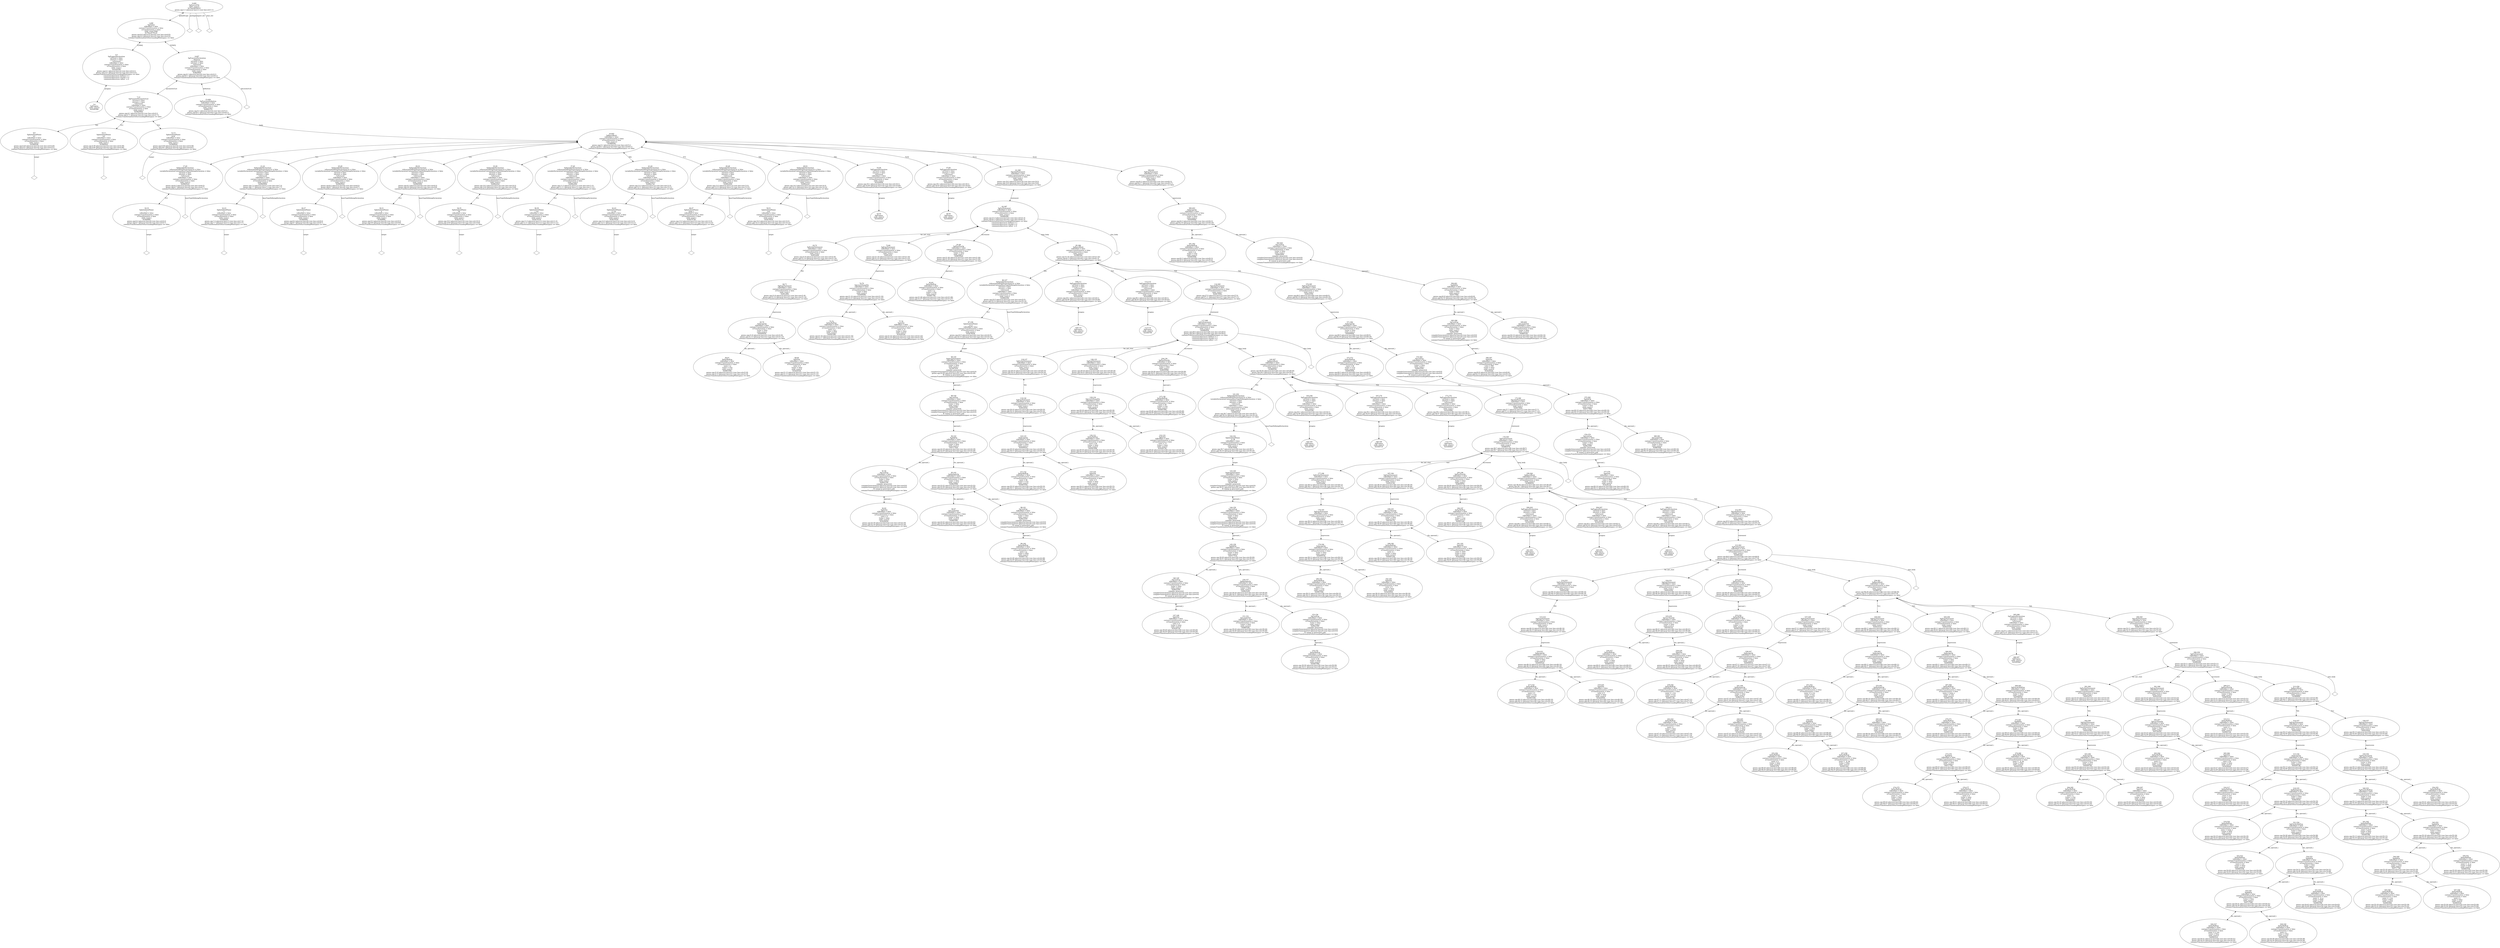 digraph "G./gemm.cpp.dot" {
"0x5c85580"[label="3:4\nSgPragma\nchild_count:0\n0x5c85580\n" ];
"0x5cb4390"[label="2:5\nSgPragmaDeclaration\n isFriend = false \n isExtern = false \n!isForward\nisModified = false\ncontainsTransformation = false\nisTransformation = false\nchild_count:1\n0x5cb4390\ngemm.cpp:2:1 (physical line=2) (raw line:col=2:1)\ngemm.cpp:2:21 (physical line=2) (raw line:col=2:21)\ncontainsTransformationToSurroundingWhitespace == false\ncomments/directives (before) = 1\ncomments/directives (inside) = 0\ncomments/directives (after)  = 0\n" ];
"0x5cb4390" -> "0x5c85580"[label="pragma" dir=both ];
"0x5b6f2d8"[label="8:9\nSgInitializedName\nm1\nisModified = false\ncontainsTransformation = false\nisTransformation = false\nchild_count:1\n0x5b6f2d8\ngemm.cpp:4:20 (physical line=4) (raw line:col=4:20)\ngemm.cpp:4:21 (physical line=4) (raw line:col=4:21)\ncontainsTransformationToSurroundingWhitespace == false\n" ];
"0x5b6f2d8" -> "0x5b6f2d8__initptr__null"[label="initptr" dir=none ];
"0x5b6f2d8__initptr__null"[label="" shape=diamond ];
"0x5b6f4e0"[label="10:11\nSgInitializedName\nm2\nisModified = false\ncontainsTransformation = false\nisTransformation = false\nchild_count:1\n0x5b6f4e0\ngemm.cpp:4:39 (physical line=4) (raw line:col=4:39)\ngemm.cpp:4:40 (physical line=4) (raw line:col=4:40)\ncontainsTransformationToSurroundingWhitespace == false\n" ];
"0x5b6f4e0" -> "0x5b6f4e0__initptr__null"[label="initptr" dir=none ];
"0x5b6f4e0__initptr__null"[label="" shape=diamond ];
"0x5b6f6e8"[label="12:13\nSgInitializedName\nprod\nisModified = false\ncontainsTransformation = false\nisTransformation = false\nchild_count:1\n0x5b6f6e8\ngemm.cpp:4:58 (physical line=4) (raw line:col=4:58)\ngemm.cpp:4:61 (physical line=4) (raw line:col=4:61)\ncontainsTransformationToSurroundingWhitespace == false\n" ];
"0x5b6f6e8" -> "0x5b6f6e8__initptr__null"[label="initptr" dir=none ];
"0x5b6f6e8__initptr__null"[label="" shape=diamond ];
"0x59249b0"[label="7:14\nSgFunctionParameterList\n isFriend = false \n isExtern = false \n!isForward\nisModified = false\ncontainsTransformation = false\nisTransformation = false\nchild_count:3\n0x59249b0\ngemm.cpp:4:1 (physical line=4) (raw line:col=4:1)\ngemm.cpp:4:71 (physical line=4) (raw line:col=4:71)\ncontainsTransformationToSurroundingWhitespace == false\n" ];
"0x59249b0" -> "0x5b6f2d8"[label="*[0]" dir=both ];
"0x59249b0" -> "0x5b6f4e0"[label="*[1]" dir=both ];
"0x59249b0" -> "0x5b6f6e8"[label="*[2]" dir=both ];
"0x5b6f8f0"[label="18:19\nSgInitializedName\ni\nisModified = false\ncontainsTransformation = false\nisTransformation = false\nchild_count:1\n0x5b6f8f0\ngemm.cpp:6:3 (physical line=6) (raw line:col=6:3)\ngemm.cpp:6:7 (physical line=6) (raw line:col=6:7)\ncontainsTransformationToSurroundingWhitespace == false\n" ];
"0x5b6f8f0" -> "0x5b6f8f0__initptr__null"[label="initptr" dir=none ];
"0x5b6f8f0__initptr__null"[label="" shape=diamond ];
"0x60b92e0"[label="17:20\nSgVariableDeclaration\n isAssociatedWithDeclarationList = false \n variableDeclarationContainsBaseTypeDefiningDeclaration = false \n isFriend = false \n isExtern = false \n!isForward\nisModified = false\ncontainsTransformation = false\nisTransformation = false\nchild_count:2\n0x60b92e0\ngemm.cpp:6:3 (physical line=6) (raw line:col=6:3)\ngemm.cpp:6:7 (physical line=6) (raw line:col=6:7)\ncontainsTransformationToSurroundingWhitespace == false\n" ];
"0x60b92e0" -> "0x60b92e0__baseTypeDefiningDeclaration__null"[label="baseTypeDefiningDeclaration" dir=none ];
"0x60b92e0__baseTypeDefiningDeclaration__null"[label="" shape=diamond ];
"0x60b92e0" -> "0x5b6f8f0"[label="*[1]" dir=both ];
"0x5b6faf8"[label="22:23\nSgInitializedName\nk\nisModified = false\ncontainsTransformation = false\nisTransformation = false\nchild_count:1\n0x5b6faf8\ngemm.cpp:7:3 (physical line=7) (raw line:col=7:3)\ngemm.cpp:7:7 (physical line=7) (raw line:col=7:7)\ncontainsTransformationToSurroundingWhitespace == false\n" ];
"0x5b6faf8" -> "0x5b6faf8__initptr__null"[label="initptr" dir=none ];
"0x5b6faf8__initptr__null"[label="" shape=diamond ];
"0x60b9660"[label="21:24\nSgVariableDeclaration\n isAssociatedWithDeclarationList = false \n variableDeclarationContainsBaseTypeDefiningDeclaration = false \n isFriend = false \n isExtern = false \n!isForward\nisModified = false\ncontainsTransformation = false\nisTransformation = false\nchild_count:2\n0x60b9660\ngemm.cpp:7:3 (physical line=7) (raw line:col=7:3)\ngemm.cpp:7:7 (physical line=7) (raw line:col=7:7)\ncontainsTransformationToSurroundingWhitespace == false\n" ];
"0x60b9660" -> "0x60b9660__baseTypeDefiningDeclaration__null"[label="baseTypeDefiningDeclaration" dir=none ];
"0x60b9660__baseTypeDefiningDeclaration__null"[label="" shape=diamond ];
"0x60b9660" -> "0x5b6faf8"[label="*[1]" dir=both ];
"0x5b6fd00"[label="26:27\nSgInitializedName\nj\nisModified = false\ncontainsTransformation = false\nisTransformation = false\nchild_count:1\n0x5b6fd00\ngemm.cpp:8:3 (physical line=8) (raw line:col=8:3)\ngemm.cpp:8:7 (physical line=8) (raw line:col=8:7)\ncontainsTransformationToSurroundingWhitespace == false\n" ];
"0x5b6fd00" -> "0x5b6fd00__initptr__null"[label="initptr" dir=none ];
"0x5b6fd00__initptr__null"[label="" shape=diamond ];
"0x60b99e0"[label="25:28\nSgVariableDeclaration\n isAssociatedWithDeclarationList = false \n variableDeclarationContainsBaseTypeDefiningDeclaration = false \n isFriend = false \n isExtern = false \n!isForward\nisModified = false\ncontainsTransformation = false\nisTransformation = false\nchild_count:2\n0x60b99e0\ngemm.cpp:8:3 (physical line=8) (raw line:col=8:3)\ngemm.cpp:8:7 (physical line=8) (raw line:col=8:7)\ncontainsTransformationToSurroundingWhitespace == false\n" ];
"0x60b99e0" -> "0x60b99e0__baseTypeDefiningDeclaration__null"[label="baseTypeDefiningDeclaration" dir=none ];
"0x60b99e0__baseTypeDefiningDeclaration__null"[label="" shape=diamond ];
"0x60b99e0" -> "0x5b6fd00"[label="*[1]" dir=both ];
"0x5b6ff08"[label="30:31\nSgInitializedName\njj\nisModified = false\ncontainsTransformation = false\nisTransformation = false\nchild_count:1\n0x5b6ff08\ngemm.cpp:9:3 (physical line=9) (raw line:col=9:3)\ngemm.cpp:9:8 (physical line=9) (raw line:col=9:8)\ncontainsTransformationToSurroundingWhitespace == false\n" ];
"0x5b6ff08" -> "0x5b6ff08__initptr__null"[label="initptr" dir=none ];
"0x5b6ff08__initptr__null"[label="" shape=diamond ];
"0x60b9d60"[label="29:32\nSgVariableDeclaration\n isAssociatedWithDeclarationList = false \n variableDeclarationContainsBaseTypeDefiningDeclaration = false \n isFriend = false \n isExtern = false \n!isForward\nisModified = false\ncontainsTransformation = false\nisTransformation = false\nchild_count:2\n0x60b9d60\ngemm.cpp:9:3 (physical line=9) (raw line:col=9:3)\ngemm.cpp:9:8 (physical line=9) (raw line:col=9:8)\ncontainsTransformationToSurroundingWhitespace == false\n" ];
"0x60b9d60" -> "0x60b9d60__baseTypeDefiningDeclaration__null"[label="baseTypeDefiningDeclaration" dir=none ];
"0x60b9d60__baseTypeDefiningDeclaration__null"[label="" shape=diamond ];
"0x60b9d60" -> "0x5b6ff08"[label="*[1]" dir=both ];
"0x5b70110"[label="34:35\nSgInitializedName\nkk\nisModified = false\ncontainsTransformation = false\nisTransformation = false\nchild_count:1\n0x5b70110\ngemm.cpp:10:3 (physical line=10) (raw line:col=10:3)\ngemm.cpp:10:8 (physical line=10) (raw line:col=10:8)\ncontainsTransformationToSurroundingWhitespace == false\n" ];
"0x5b70110" -> "0x5b70110__initptr__null"[label="initptr" dir=none ];
"0x5b70110__initptr__null"[label="" shape=diamond ];
"0x60ba0e0"[label="33:36\nSgVariableDeclaration\n isAssociatedWithDeclarationList = false \n variableDeclarationContainsBaseTypeDefiningDeclaration = false \n isFriend = false \n isExtern = false \n!isForward\nisModified = false\ncontainsTransformation = false\nisTransformation = false\nchild_count:2\n0x60ba0e0\ngemm.cpp:10:3 (physical line=10) (raw line:col=10:3)\ngemm.cpp:10:8 (physical line=10) (raw line:col=10:8)\ncontainsTransformationToSurroundingWhitespace == false\n" ];
"0x60ba0e0" -> "0x60ba0e0__baseTypeDefiningDeclaration__null"[label="baseTypeDefiningDeclaration" dir=none ];
"0x60ba0e0__baseTypeDefiningDeclaration__null"[label="" shape=diamond ];
"0x60ba0e0" -> "0x5b70110"[label="*[1]" dir=both ];
"0x5b70318"[label="38:39\nSgInitializedName\ni_row\nisModified = false\ncontainsTransformation = false\nisTransformation = false\nchild_count:1\n0x5b70318\ngemm.cpp:11:3 (physical line=11) (raw line:col=11:3)\ngemm.cpp:11:11 (physical line=11) (raw line:col=11:11)\ncontainsTransformationToSurroundingWhitespace == false\n" ];
"0x5b70318" -> "0x5b70318__initptr__null"[label="initptr" dir=none ];
"0x5b70318__initptr__null"[label="" shape=diamond ];
"0x60ba460"[label="37:40\nSgVariableDeclaration\n isAssociatedWithDeclarationList = false \n variableDeclarationContainsBaseTypeDefiningDeclaration = false \n isFriend = false \n isExtern = false \n!isForward\nisModified = false\ncontainsTransformation = false\nisTransformation = false\nchild_count:2\n0x60ba460\ngemm.cpp:11:3 (physical line=11) (raw line:col=11:3)\ngemm.cpp:11:11 (physical line=11) (raw line:col=11:11)\ncontainsTransformationToSurroundingWhitespace == false\n" ];
"0x60ba460" -> "0x60ba460__baseTypeDefiningDeclaration__null"[label="baseTypeDefiningDeclaration" dir=none ];
"0x60ba460__baseTypeDefiningDeclaration__null"[label="" shape=diamond ];
"0x60ba460" -> "0x5b70318"[label="*[1]" dir=both ];
"0x5b70520"[label="42:43\nSgInitializedName\nk_row\nisModified = false\ncontainsTransformation = false\nisTransformation = false\nchild_count:1\n0x5b70520\ngemm.cpp:12:3 (physical line=12) (raw line:col=12:3)\ngemm.cpp:12:11 (physical line=12) (raw line:col=12:11)\ncontainsTransformationToSurroundingWhitespace == false\n" ];
"0x5b70520" -> "0x5b70520__initptr__null"[label="initptr" dir=none ];
"0x5b70520__initptr__null"[label="" shape=diamond ];
"0x60ba7e0"[label="41:44\nSgVariableDeclaration\n isAssociatedWithDeclarationList = false \n variableDeclarationContainsBaseTypeDefiningDeclaration = false \n isFriend = false \n isExtern = false \n!isForward\nisModified = false\ncontainsTransformation = false\nisTransformation = false\nchild_count:2\n0x60ba7e0\ngemm.cpp:12:3 (physical line=12) (raw line:col=12:3)\ngemm.cpp:12:11 (physical line=12) (raw line:col=12:11)\ncontainsTransformationToSurroundingWhitespace == false\n" ];
"0x60ba7e0" -> "0x60ba7e0__baseTypeDefiningDeclaration__null"[label="baseTypeDefiningDeclaration" dir=none ];
"0x60ba7e0__baseTypeDefiningDeclaration__null"[label="" shape=diamond ];
"0x60ba7e0" -> "0x5b70520"[label="*[1]" dir=both ];
"0x5b70728"[label="46:47\nSgInitializedName\ntemp_x\nisModified = false\ncontainsTransformation = false\nisTransformation = false\nchild_count:1\n0x5b70728\ngemm.cpp:13:3 (physical line=13) (raw line:col=13:3)\ngemm.cpp:13:15 (physical line=13) (raw line:col=13:15)\ncontainsTransformationToSurroundingWhitespace == false\n" ];
"0x5b70728" -> "0x5b70728__initptr__null"[label="initptr" dir=none ];
"0x5b70728__initptr__null"[label="" shape=diamond ];
"0x60bab60"[label="45:48\nSgVariableDeclaration\n isAssociatedWithDeclarationList = false \n variableDeclarationContainsBaseTypeDefiningDeclaration = false \n isFriend = false \n isExtern = false \n!isForward\nisModified = false\ncontainsTransformation = false\nisTransformation = false\nchild_count:2\n0x60bab60\ngemm.cpp:13:3 (physical line=13) (raw line:col=13:3)\ngemm.cpp:13:15 (physical line=13) (raw line:col=13:15)\ncontainsTransformationToSurroundingWhitespace == false\n" ];
"0x60bab60" -> "0x60bab60__baseTypeDefiningDeclaration__null"[label="baseTypeDefiningDeclaration" dir=none ];
"0x60bab60__baseTypeDefiningDeclaration__null"[label="" shape=diamond ];
"0x60bab60" -> "0x5b70728"[label="*[1]" dir=both ];
"0x5b70930"[label="50:51\nSgInitializedName\nmul\nisModified = false\ncontainsTransformation = false\nisTransformation = false\nchild_count:1\n0x5b70930\ngemm.cpp:14:3 (physical line=14) (raw line:col=14:3)\ngemm.cpp:14:12 (physical line=14) (raw line:col=14:12)\ncontainsTransformationToSurroundingWhitespace == false\n" ];
"0x5b70930" -> "0x5b70930__initptr__null"[label="initptr" dir=none ];
"0x5b70930__initptr__null"[label="" shape=diamond ];
"0x60baee0"[label="49:52\nSgVariableDeclaration\n isAssociatedWithDeclarationList = false \n variableDeclarationContainsBaseTypeDefiningDeclaration = false \n isFriend = false \n isExtern = false \n!isForward\nisModified = false\ncontainsTransformation = false\nisTransformation = false\nchild_count:2\n0x60baee0\ngemm.cpp:14:3 (physical line=14) (raw line:col=14:3)\ngemm.cpp:14:12 (physical line=14) (raw line:col=14:12)\ncontainsTransformationToSurroundingWhitespace == false\n" ];
"0x60baee0" -> "0x60baee0__baseTypeDefiningDeclaration__null"[label="baseTypeDefiningDeclaration" dir=none ];
"0x60baee0__baseTypeDefiningDeclaration__null"[label="" shape=diamond ];
"0x60baee0" -> "0x5b70930"[label="*[1]" dir=both ];
"0x5c855e0"[label="54:55\nSgPragma\nchild_count:0\n0x5c855e0\n" ];
"0x5cb4690"[label="53:56\nSgPragmaDeclaration\n isFriend = false \n isExtern = false \n!isForward\nisModified = false\ncontainsTransformation = false\nisTransformation = false\nchild_count:1\n0x5cb4690\ngemm.cpp:16:1 (physical line=16) (raw line:col=16:1)\ngemm.cpp:16:40 (physical line=16) (raw line:col=16:40)\ncontainsTransformationToSurroundingWhitespace == false\n" ];
"0x5cb4690" -> "0x5c855e0"[label="pragma" dir=both ];
"0x5c85640"[label="58:59\nSgPragma\nchild_count:0\n0x5c85640\n" ];
"0x5cb4990"[label="57:60\nSgPragmaDeclaration\n isFriend = false \n isExtern = false \n!isForward\nisModified = false\ncontainsTransformation = false\nisTransformation = false\nchild_count:1\n0x5cb4990\ngemm.cpp:18:1 (physical line=18) (raw line:col=18:1)\ngemm.cpp:18:43 (physical line=18) (raw line:col=18:43)\ncontainsTransformationToSurroundingWhitespace == false\n" ];
"0x5cb4990" -> "0x5c85640"[label="pragma" dir=both ];
"0x6561690"[label="66:67\nSgVarRefExp\nisModified = false\ncontainsTransformation = false\nisTransformation = false\n name = jj\n lvalue = true\nchild_count:0\n0x6561690\ngemm.cpp:21:8 (physical line=21) (raw line:col=21:8)\ngemm.cpp:21:9 (physical line=21) (raw line:col=21:9)\ncontainsTransformationToSurroundingWhitespace == false\n" ];
"0x5e2b520"[label="68:69\nSgIntVal\nisModified = false\ncontainsTransformation = false\nisTransformation = false\n value = 0\n lvalue = false\nchild_count:0\n0x5e2b520\ngemm.cpp:21:13 (physical line=21) (raw line:col=21:13)\ngemm.cpp:21:13 (physical line=21) (raw line:col=21:13)\ncontainsTransformationToSurroundingWhitespace == false\n" ];
"0x6594450"[label="65:70\nSgAssignOp\nisModified = false\ncontainsTransformation = false\nisTransformation = false\n lvalue = false\nchild_count:2\n0x6594450\ngemm.cpp:21:8 (physical line=21) (raw line:col=21:8)\ngemm.cpp:21:13 (physical line=21) (raw line:col=21:13)\ncontainsTransformationToSurroundingWhitespace == false\n" ];
"0x6594450" -> "0x6561690"[label="lhs_operand_i" dir=both ];
"0x6594450" -> "0x5e2b520"[label="rhs_operand_i" dir=both ];
"0x65caf60"[label="64:71\nSgExprStatement\nisModified = false\ncontainsTransformation = false\nisTransformation = false\nchild_count:1\n0x65caf60\ngemm.cpp:21:8 (physical line=21) (raw line:col=21:8)\ngemm.cpp:21:14 (physical line=21) (raw line:col=21:14)\ncontainsTransformationToSurroundingWhitespace == false\n" ];
"0x65caf60" -> "0x6594450"[label="expression" dir=both ];
"0x652abf0"[label="63:72\nSgForInitStatement\nisModified = false\ncontainsTransformation = false\nisTransformation = false\nchild_count:1\n0x652abf0\ngemm.cpp:21:8 (physical line=21) (raw line:col=21:8)\ngemm.cpp:21:14 (physical line=21) (raw line:col=21:14)\ncontainsTransformationToSurroundingWhitespace == false\n" ];
"0x652abf0" -> "0x65caf60"[label="*[0]" dir=both ];
"0x65616f8"[label="75:76\nSgVarRefExp\nisModified = false\ncontainsTransformation = false\nisTransformation = false\n name = jj\n lvalue = false\nchild_count:0\n0x65616f8\ngemm.cpp:21:16 (physical line=21) (raw line:col=21:16)\ngemm.cpp:21:17 (physical line=21) (raw line:col=21:17)\ncontainsTransformationToSurroundingWhitespace == false\n" ];
"0x5e2b5a0"[label="77:78\nSgIntVal\nisModified = false\ncontainsTransformation = false\nisTransformation = false\n value = 15\n lvalue = false\nchild_count:0\n0x5e2b5a0\ngemm.cpp:21:22 (physical line=21) (raw line:col=21:22)\ngemm.cpp:21:23 (physical line=21) (raw line:col=21:23)\ncontainsTransformationToSurroundingWhitespace == false\n" ];
"0x65f9d90"[label="74:79\nSgLessOrEqualOp\nisModified = false\ncontainsTransformation = false\nisTransformation = false\n lvalue = false\nchild_count:2\n0x65f9d90\ngemm.cpp:21:16 (physical line=21) (raw line:col=21:16)\ngemm.cpp:21:23 (physical line=21) (raw line:col=21:23)\ncontainsTransformationToSurroundingWhitespace == false\n" ];
"0x65f9d90" -> "0x65616f8"[label="lhs_operand_i" dir=both ];
"0x65f9d90" -> "0x5e2b5a0"[label="rhs_operand_i" dir=both ];
"0x65cafc0"[label="73:80\nSgExprStatement\nisModified = false\ncontainsTransformation = false\nisTransformation = false\nchild_count:1\n0x65cafc0\ngemm.cpp:21:16 (physical line=21) (raw line:col=21:16)\ngemm.cpp:21:23 (physical line=21) (raw line:col=21:23)\ncontainsTransformationToSurroundingWhitespace == false\n" ];
"0x65cafc0" -> "0x65f9d90"[label="expression" dir=both ];
"0x6561760"[label="82:83\nSgVarRefExp\nisModified = false\ncontainsTransformation = false\nisTransformation = false\n name = jj\n lvalue = true\nchild_count:0\n0x6561760\ngemm.cpp:21:26 (physical line=21) (raw line:col=21:26)\ngemm.cpp:21:27 (physical line=21) (raw line:col=21:27)\ncontainsTransformationToSurroundingWhitespace == false\n" ];
"0x66308a0"[label="81:84\nSgPlusPlusOp\nisModified = false\ncontainsTransformation = false\nisTransformation = false\n lvalue = false\nchild_count:1\n0x66308a0\ngemm.cpp:21:26 (physical line=21) (raw line:col=21:26)\ngemm.cpp:21:29 (physical line=21) (raw line:col=21:29)\ncontainsTransformationToSurroundingWhitespace == false\n" ];
"0x66308a0" -> "0x6561760"[label="operand_i" dir=both ];
"0x5e2b620"[label="92:93\nSgIntVal\nisModified = false\ncontainsTransformation = false\nisTransformation = false\n value = 0\n lvalue = false\nchild_count:0\n0x5e2b620\ngemm.cpp:22:18 (physical line=22) (raw line:col=22:18)\ngemm.cpp:22:18 (physical line=22) (raw line:col=22:18)\ncontainsTransformationToSurroundingWhitespace == false\n" ];
"0x66a2180"[label="91:94\nSgCastExp\nisModified = false\ncontainsTransformation = false\nisTransformation = false\n lvalue = false\nchild_count:1\n0x66a2180\ncompiler generated\ncompilerGenerated:0:0 (physical line=0) (raw line:col=0:0)\ncompilerGenerated:0:0 (physical line=0) (raw line:col=0:0)\nIS output in generated code\ncontainsTransformationToSurroundingWhitespace == false\n" ];
"0x66a2180" -> "0x5e2b620"[label="operand_i" dir=both ];
"0x66639f0"[label="96:97\nSgLongIntVal\nisModified = false\ncontainsTransformation = false\nisTransformation = false\n lvalue = false\nchild_count:0\n0x66639f0\ngemm.cpp:22:22 (physical line=22) (raw line:col=22:22)\ngemm.cpp:22:24 (physical line=22) (raw line:col=22:24)\ncontainsTransformationToSurroundingWhitespace == false\n" ];
"0x65617c8"[label="99:100\nSgVarRefExp\nisModified = false\ncontainsTransformation = false\nisTransformation = false\n name = jj\n lvalue = false\nchild_count:0\n0x65617c8\ngemm.cpp:22:28 (physical line=22) (raw line:col=22:28)\ngemm.cpp:22:29 (physical line=22) (raw line:col=22:29)\ncontainsTransformationToSurroundingWhitespace == false\n" ];
"0x66a2200"[label="98:101\nSgCastExp\nisModified = false\ncontainsTransformation = false\nisTransformation = false\n lvalue = false\nchild_count:1\n0x66a2200\ncompiler generated\ncompilerGenerated:0:0 (physical line=0) (raw line:col=0:0)\ncompilerGenerated:0:0 (physical line=0) (raw line:col=0:0)\nIS output in generated code\ncontainsTransformationToSurroundingWhitespace == false\n" ];
"0x66a2200" -> "0x65617c8"[label="operand_i" dir=both ];
"0x66e0990"[label="95:102\nSgMultiplyOp\nisModified = false\ncontainsTransformation = false\nisTransformation = false\n lvalue = false\nchild_count:2\n0x66e0990\ngemm.cpp:22:22 (physical line=22) (raw line:col=22:22)\ngemm.cpp:22:29 (physical line=22) (raw line:col=22:29)\ncontainsTransformationToSurroundingWhitespace == false\n" ];
"0x66e0990" -> "0x66639f0"[label="lhs_operand_i" dir=both ];
"0x66e0990" -> "0x66a2200"[label="rhs_operand_i" dir=both ];
"0x67174a0"[label="90:103\nSgAddOp\nisModified = false\ncontainsTransformation = false\nisTransformation = false\n lvalue = false\nchild_count:2\n0x67174a0\ngemm.cpp:22:18 (physical line=22) (raw line:col=22:18)\ngemm.cpp:22:29 (physical line=22) (raw line:col=22:29)\ncontainsTransformationToSurroundingWhitespace == false\n" ];
"0x67174a0" -> "0x66a2180"[label="lhs_operand_i" dir=both ];
"0x67174a0" -> "0x66e0990"[label="rhs_operand_i" dir=both ];
"0x66a2280"[label="89:104\nSgCastExp\nisModified = false\ncontainsTransformation = false\nisTransformation = false\n lvalue = false\nchild_count:1\n0x66a2280\ncompiler generated\ncompilerGenerated:0:0 (physical line=0) (raw line:col=0:0)\ncompilerGenerated:0:0 (physical line=0) (raw line:col=0:0)\nIS output in generated code\ncontainsTransformationToSurroundingWhitespace == false\n" ];
"0x66a2280" -> "0x67174a0"[label="operand_i" dir=both ];
"0x3367b30"[label="88:105\nSgAssignInitializer\nisModified = false\ncontainsTransformation = false\nisTransformation = false\n lvalue = false\nchild_count:1\n0x3367b30\ncompiler generated\ncompilerGenerated:0:0 (physical line=0) (raw line:col=0:0)\ngemm.cpp:22:29 (physical line=22) (raw line:col=22:29)\nIS output in generated code\ncontainsTransformationToSurroundingWhitespace == false\n" ];
"0x3367b30" -> "0x66a2280"[label="operand_i" dir=both ];
"0x5b70b38"[label="87:106\nSgInitializedName\n_in_jj\nisModified = false\ncontainsTransformation = false\nisTransformation = false\nchild_count:1\n0x5b70b38\ngemm.cpp:22:5 (physical line=22) (raw line:col=22:5)\ngemm.cpp:22:14 (physical line=22) (raw line:col=22:14)\ncontainsTransformationToSurroundingWhitespace == false\n" ];
"0x5b70b38" -> "0x3367b30"[label="initptr" dir=both ];
"0x60bb260"[label="86:107\nSgVariableDeclaration\n isAssociatedWithDeclarationList = false \n variableDeclarationContainsBaseTypeDefiningDeclaration = false \n isFriend = false \n isExtern = false \n!isForward\nisModified = false\ncontainsTransformation = false\nisTransformation = false\nchild_count:2\n0x60bb260\ngemm.cpp:22:5 (physical line=22) (raw line:col=22:5)\ngemm.cpp:22:14 (physical line=22) (raw line:col=22:14)\ncontainsTransformationToSurroundingWhitespace == false\n" ];
"0x60bb260" -> "0x60bb260__baseTypeDefiningDeclaration__null"[label="baseTypeDefiningDeclaration" dir=none ];
"0x60bb260__baseTypeDefiningDeclaration__null"[label="" shape=diamond ];
"0x60bb260" -> "0x5b70b38"[label="*[1]" dir=both ];
"0x5c856a0"[label="109:110\nSgPragma\nchild_count:0\n0x5c856a0\n" ];
"0x5cb4c90"[label="108:111\nSgPragmaDeclaration\n isFriend = false \n isExtern = false \n!isForward\nisModified = false\ncontainsTransformation = false\nisTransformation = false\nchild_count:1\n0x5cb4c90\ngemm.cpp:24:1 (physical line=24) (raw line:col=24:1)\ngemm.cpp:24:40 (physical line=24) (raw line:col=24:40)\ncontainsTransformationToSurroundingWhitespace == false\n" ];
"0x5cb4c90" -> "0x5c856a0"[label="pragma" dir=both ];
"0x5c85700"[label="113:114\nSgPragma\nchild_count:0\n0x5c85700\n" ];
"0x5cb4f90"[label="112:115\nSgPragmaDeclaration\n isFriend = false \n isExtern = false \n!isForward\nisModified = false\ncontainsTransformation = false\nisTransformation = false\nchild_count:1\n0x5cb4f90\ngemm.cpp:26:1 (physical line=26) (raw line:col=26:1)\ngemm.cpp:26:43 (physical line=26) (raw line:col=26:43)\ncontainsTransformationToSurroundingWhitespace == false\n" ];
"0x5cb4f90" -> "0x5c85700"[label="pragma" dir=both ];
"0x6561830"[label="121:122\nSgVarRefExp\nisModified = false\ncontainsTransformation = false\nisTransformation = false\n name = kk\n lvalue = true\nchild_count:0\n0x6561830\ngemm.cpp:29:10 (physical line=29) (raw line:col=29:10)\ngemm.cpp:29:11 (physical line=29) (raw line:col=29:11)\ncontainsTransformationToSurroundingWhitespace == false\n" ];
"0x5e2b6a0"[label="123:124\nSgIntVal\nisModified = false\ncontainsTransformation = false\nisTransformation = false\n value = 0\n lvalue = false\nchild_count:0\n0x5e2b6a0\ngemm.cpp:29:15 (physical line=29) (raw line:col=29:15)\ngemm.cpp:29:15 (physical line=29) (raw line:col=29:15)\ncontainsTransformationToSurroundingWhitespace == false\n" ];
"0x65944c0"[label="120:125\nSgAssignOp\nisModified = false\ncontainsTransformation = false\nisTransformation = false\n lvalue = false\nchild_count:2\n0x65944c0\ngemm.cpp:29:10 (physical line=29) (raw line:col=29:10)\ngemm.cpp:29:15 (physical line=29) (raw line:col=29:15)\ncontainsTransformationToSurroundingWhitespace == false\n" ];
"0x65944c0" -> "0x6561830"[label="lhs_operand_i" dir=both ];
"0x65944c0" -> "0x5e2b6a0"[label="rhs_operand_i" dir=both ];
"0x65cb020"[label="119:126\nSgExprStatement\nisModified = false\ncontainsTransformation = false\nisTransformation = false\nchild_count:1\n0x65cb020\ngemm.cpp:29:10 (physical line=29) (raw line:col=29:10)\ngemm.cpp:29:16 (physical line=29) (raw line:col=29:16)\ncontainsTransformationToSurroundingWhitespace == false\n" ];
"0x65cb020" -> "0x65944c0"[label="expression" dir=both ];
"0x652acd0"[label="118:127\nSgForInitStatement\nisModified = false\ncontainsTransformation = false\nisTransformation = false\nchild_count:1\n0x652acd0\ngemm.cpp:29:10 (physical line=29) (raw line:col=29:10)\ngemm.cpp:29:16 (physical line=29) (raw line:col=29:16)\ncontainsTransformationToSurroundingWhitespace == false\n" ];
"0x652acd0" -> "0x65cb020"[label="*[0]" dir=both ];
"0x6561898"[label="130:131\nSgVarRefExp\nisModified = false\ncontainsTransformation = false\nisTransformation = false\n name = kk\n lvalue = false\nchild_count:0\n0x6561898\ngemm.cpp:29:18 (physical line=29) (raw line:col=29:18)\ngemm.cpp:29:19 (physical line=29) (raw line:col=29:19)\ncontainsTransformationToSurroundingWhitespace == false\n" ];
"0x5e2b720"[label="132:133\nSgIntVal\nisModified = false\ncontainsTransformation = false\nisTransformation = false\n value = 15\n lvalue = false\nchild_count:0\n0x5e2b720\ngemm.cpp:29:24 (physical line=29) (raw line:col=29:24)\ngemm.cpp:29:25 (physical line=29) (raw line:col=29:25)\ncontainsTransformationToSurroundingWhitespace == false\n" ];
"0x65f9e00"[label="129:134\nSgLessOrEqualOp\nisModified = false\ncontainsTransformation = false\nisTransformation = false\n lvalue = false\nchild_count:2\n0x65f9e00\ngemm.cpp:29:18 (physical line=29) (raw line:col=29:18)\ngemm.cpp:29:25 (physical line=29) (raw line:col=29:25)\ncontainsTransformationToSurroundingWhitespace == false\n" ];
"0x65f9e00" -> "0x6561898"[label="lhs_operand_i" dir=both ];
"0x65f9e00" -> "0x5e2b720"[label="rhs_operand_i" dir=both ];
"0x65cb080"[label="128:135\nSgExprStatement\nisModified = false\ncontainsTransformation = false\nisTransformation = false\nchild_count:1\n0x65cb080\ngemm.cpp:29:18 (physical line=29) (raw line:col=29:18)\ngemm.cpp:29:25 (physical line=29) (raw line:col=29:25)\ncontainsTransformationToSurroundingWhitespace == false\n" ];
"0x65cb080" -> "0x65f9e00"[label="expression" dir=both ];
"0x6561900"[label="137:138\nSgVarRefExp\nisModified = false\ncontainsTransformation = false\nisTransformation = false\n name = kk\n lvalue = true\nchild_count:0\n0x6561900\ngemm.cpp:29:28 (physical line=29) (raw line:col=29:28)\ngemm.cpp:29:29 (physical line=29) (raw line:col=29:29)\ncontainsTransformationToSurroundingWhitespace == false\n" ];
"0x6630908"[label="136:139\nSgPlusPlusOp\nisModified = false\ncontainsTransformation = false\nisTransformation = false\n lvalue = false\nchild_count:1\n0x6630908\ngemm.cpp:29:28 (physical line=29) (raw line:col=29:28)\ngemm.cpp:29:31 (physical line=29) (raw line:col=29:31)\ncontainsTransformationToSurroundingWhitespace == false\n" ];
"0x6630908" -> "0x6561900"[label="operand_i" dir=both ];
"0x5e2b7a0"[label="147:148\nSgIntVal\nisModified = false\ncontainsTransformation = false\nisTransformation = false\n value = 0\n lvalue = false\nchild_count:0\n0x5e2b7a0\ngemm.cpp:30:20 (physical line=30) (raw line:col=30:20)\ngemm.cpp:30:20 (physical line=30) (raw line:col=30:20)\ncontainsTransformationToSurroundingWhitespace == false\n" ];
"0x66a2300"[label="146:149\nSgCastExp\nisModified = false\ncontainsTransformation = false\nisTransformation = false\n lvalue = false\nchild_count:1\n0x66a2300\ncompiler generated\ncompilerGenerated:0:0 (physical line=0) (raw line:col=0:0)\ncompilerGenerated:0:0 (physical line=0) (raw line:col=0:0)\nIS output in generated code\ncontainsTransformationToSurroundingWhitespace == false\n" ];
"0x66a2300" -> "0x5e2b7a0"[label="operand_i" dir=both ];
"0x6663af0"[label="151:152\nSgLongIntVal\nisModified = false\ncontainsTransformation = false\nisTransformation = false\n lvalue = false\nchild_count:0\n0x6663af0\ngemm.cpp:30:24 (physical line=30) (raw line:col=30:24)\ngemm.cpp:30:26 (physical line=30) (raw line:col=30:26)\ncontainsTransformationToSurroundingWhitespace == false\n" ];
"0x6561968"[label="154:155\nSgVarRefExp\nisModified = false\ncontainsTransformation = false\nisTransformation = false\n name = kk\n lvalue = false\nchild_count:0\n0x6561968\ngemm.cpp:30:30 (physical line=30) (raw line:col=30:30)\ngemm.cpp:30:31 (physical line=30) (raw line:col=30:31)\ncontainsTransformationToSurroundingWhitespace == false\n" ];
"0x66a2380"[label="153:156\nSgCastExp\nisModified = false\ncontainsTransformation = false\nisTransformation = false\n lvalue = false\nchild_count:1\n0x66a2380\ncompiler generated\ncompilerGenerated:0:0 (physical line=0) (raw line:col=0:0)\ncompilerGenerated:0:0 (physical line=0) (raw line:col=0:0)\nIS output in generated code\ncontainsTransformationToSurroundingWhitespace == false\n" ];
"0x66a2380" -> "0x6561968"[label="operand_i" dir=both ];
"0x66e0a00"[label="150:157\nSgMultiplyOp\nisModified = false\ncontainsTransformation = false\nisTransformation = false\n lvalue = false\nchild_count:2\n0x66e0a00\ngemm.cpp:30:24 (physical line=30) (raw line:col=30:24)\ngemm.cpp:30:31 (physical line=30) (raw line:col=30:31)\ncontainsTransformationToSurroundingWhitespace == false\n" ];
"0x66e0a00" -> "0x6663af0"[label="lhs_operand_i" dir=both ];
"0x66e0a00" -> "0x66a2380"[label="rhs_operand_i" dir=both ];
"0x6717510"[label="145:158\nSgAddOp\nisModified = false\ncontainsTransformation = false\nisTransformation = false\n lvalue = false\nchild_count:2\n0x6717510\ngemm.cpp:30:20 (physical line=30) (raw line:col=30:20)\ngemm.cpp:30:31 (physical line=30) (raw line:col=30:31)\ncontainsTransformationToSurroundingWhitespace == false\n" ];
"0x6717510" -> "0x66a2300"[label="lhs_operand_i" dir=both ];
"0x6717510" -> "0x66e0a00"[label="rhs_operand_i" dir=both ];
"0x66a2400"[label="144:159\nSgCastExp\nisModified = false\ncontainsTransformation = false\nisTransformation = false\n lvalue = false\nchild_count:1\n0x66a2400\ncompiler generated\ncompilerGenerated:0:0 (physical line=0) (raw line:col=0:0)\ncompilerGenerated:0:0 (physical line=0) (raw line:col=0:0)\nIS output in generated code\ncontainsTransformationToSurroundingWhitespace == false\n" ];
"0x66a2400" -> "0x6717510"[label="operand_i" dir=both ];
"0x3367b98"[label="143:160\nSgAssignInitializer\nisModified = false\ncontainsTransformation = false\nisTransformation = false\n lvalue = false\nchild_count:1\n0x3367b98\ncompiler generated\ncompilerGenerated:0:0 (physical line=0) (raw line:col=0:0)\ngemm.cpp:30:31 (physical line=30) (raw line:col=30:31)\nIS output in generated code\ncontainsTransformationToSurroundingWhitespace == false\n" ];
"0x3367b98" -> "0x66a2400"[label="operand_i" dir=both ];
"0x5b70d40"[label="142:161\nSgInitializedName\n_in_kk\nisModified = false\ncontainsTransformation = false\nisTransformation = false\nchild_count:1\n0x5b70d40\ngemm.cpp:30:7 (physical line=30) (raw line:col=30:7)\ngemm.cpp:30:16 (physical line=30) (raw line:col=30:16)\ncontainsTransformationToSurroundingWhitespace == false\n" ];
"0x5b70d40" -> "0x3367b98"[label="initptr" dir=both ];
"0x60bb5e0"[label="141:162\nSgVariableDeclaration\n isAssociatedWithDeclarationList = false \n variableDeclarationContainsBaseTypeDefiningDeclaration = false \n isFriend = false \n isExtern = false \n!isForward\nisModified = false\ncontainsTransformation = false\nisTransformation = false\nchild_count:2\n0x60bb5e0\ngemm.cpp:30:7 (physical line=30) (raw line:col=30:7)\ngemm.cpp:30:16 (physical line=30) (raw line:col=30:16)\ncontainsTransformationToSurroundingWhitespace == false\n" ];
"0x60bb5e0" -> "0x60bb5e0__baseTypeDefiningDeclaration__null"[label="baseTypeDefiningDeclaration" dir=none ];
"0x60bb5e0__baseTypeDefiningDeclaration__null"[label="" shape=diamond ];
"0x60bb5e0" -> "0x5b70d40"[label="*[1]" dir=both ];
"0x5c85760"[label="164:165\nSgPragma\nchild_count:0\n0x5c85760\n" ];
"0x5cb5290"[label="163:166\nSgPragmaDeclaration\n isFriend = false \n isExtern = false \n!isForward\nisModified = false\ncontainsTransformation = false\nisTransformation = false\nchild_count:1\n0x5cb5290\ngemm.cpp:32:1 (physical line=32) (raw line:col=32:1)\ngemm.cpp:32:40 (physical line=32) (raw line:col=32:40)\ncontainsTransformationToSurroundingWhitespace == false\n" ];
"0x5cb5290" -> "0x5c85760"[label="pragma" dir=both ];
"0x5c857c0"[label="168:169\nSgPragma\nchild_count:0\n0x5c857c0\n" ];
"0x5cb5590"[label="167:170\nSgPragmaDeclaration\n isFriend = false \n isExtern = false \n!isForward\nisModified = false\ncontainsTransformation = false\nisTransformation = false\nchild_count:1\n0x5cb5590\ngemm.cpp:34:1 (physical line=34) (raw line:col=34:1)\ngemm.cpp:34:43 (physical line=34) (raw line:col=34:43)\ncontainsTransformationToSurroundingWhitespace == false\n" ];
"0x5cb5590" -> "0x5c857c0"[label="pragma" dir=both ];
"0x5c85820"[label="172:173\nSgPragma\nchild_count:0\n0x5c85820\n" ];
"0x5cb5890"[label="171:174\nSgPragmaDeclaration\n isFriend = false \n isExtern = false \n!isForward\nisModified = false\ncontainsTransformation = false\nisTransformation = false\nchild_count:1\n0x5cb5890\ngemm.cpp:36:1 (physical line=36) (raw line:col=36:1)\ngemm.cpp:36:47 (physical line=36) (raw line:col=36:47)\ncontainsTransformationToSurroundingWhitespace == false\n" ];
"0x5cb5890" -> "0x5c85820"[label="pragma" dir=both ];
"0x65619d0"[label="180:181\nSgVarRefExp\nisModified = false\ncontainsTransformation = false\nisTransformation = false\n name = i\n lvalue = true\nchild_count:0\n0x65619d0\ngemm.cpp:38:12 (physical line=38) (raw line:col=38:12)\ngemm.cpp:38:12 (physical line=38) (raw line:col=38:12)\ncontainsTransformationToSurroundingWhitespace == false\n" ];
"0x5e2b820"[label="182:183\nSgIntVal\nisModified = false\ncontainsTransformation = false\nisTransformation = false\n value = 0\n lvalue = false\nchild_count:0\n0x5e2b820\ngemm.cpp:38:16 (physical line=38) (raw line:col=38:16)\ngemm.cpp:38:16 (physical line=38) (raw line:col=38:16)\ncontainsTransformationToSurroundingWhitespace == false\n" ];
"0x6594530"[label="179:184\nSgAssignOp\nisModified = false\ncontainsTransformation = false\nisTransformation = false\n lvalue = false\nchild_count:2\n0x6594530\ngemm.cpp:38:12 (physical line=38) (raw line:col=38:12)\ngemm.cpp:38:16 (physical line=38) (raw line:col=38:16)\ncontainsTransformationToSurroundingWhitespace == false\n" ];
"0x6594530" -> "0x65619d0"[label="lhs_operand_i" dir=both ];
"0x6594530" -> "0x5e2b820"[label="rhs_operand_i" dir=both ];
"0x65cb0e0"[label="178:185\nSgExprStatement\nisModified = false\ncontainsTransformation = false\nisTransformation = false\nchild_count:1\n0x65cb0e0\ngemm.cpp:38:12 (physical line=38) (raw line:col=38:12)\ngemm.cpp:38:17 (physical line=38) (raw line:col=38:17)\ncontainsTransformationToSurroundingWhitespace == false\n" ];
"0x65cb0e0" -> "0x6594530"[label="expression" dir=both ];
"0x652adb0"[label="177:186\nSgForInitStatement\nisModified = false\ncontainsTransformation = false\nisTransformation = false\nchild_count:1\n0x652adb0\ngemm.cpp:38:12 (physical line=38) (raw line:col=38:12)\ngemm.cpp:38:17 (physical line=38) (raw line:col=38:17)\ncontainsTransformationToSurroundingWhitespace == false\n" ];
"0x652adb0" -> "0x65cb0e0"[label="*[0]" dir=both ];
"0x6561a38"[label="189:190\nSgVarRefExp\nisModified = false\ncontainsTransformation = false\nisTransformation = false\n name = i\n lvalue = false\nchild_count:0\n0x6561a38\ngemm.cpp:38:19 (physical line=38) (raw line:col=38:19)\ngemm.cpp:38:19 (physical line=38) (raw line:col=38:19)\ncontainsTransformationToSurroundingWhitespace == false\n" ];
"0x5e2b8a0"[label="191:192\nSgIntVal\nisModified = false\ncontainsTransformation = false\nisTransformation = false\n value = 1024\n lvalue = false\nchild_count:0\n0x5e2b8a0\ngemm.cpp:38:23 (physical line=38) (raw line:col=38:23)\ngemm.cpp:38:26 (physical line=38) (raw line:col=38:26)\ncontainsTransformationToSurroundingWhitespace == false\n" ];
"0x674ec70"[label="188:193\nSgLessThanOp\nisModified = false\ncontainsTransformation = false\nisTransformation = false\n lvalue = false\nchild_count:2\n0x674ec70\ngemm.cpp:38:19 (physical line=38) (raw line:col=38:19)\ngemm.cpp:38:26 (physical line=38) (raw line:col=38:26)\ncontainsTransformationToSurroundingWhitespace == false\n" ];
"0x674ec70" -> "0x6561a38"[label="lhs_operand_i" dir=both ];
"0x674ec70" -> "0x5e2b8a0"[label="rhs_operand_i" dir=both ];
"0x65cb140"[label="187:194\nSgExprStatement\nisModified = false\ncontainsTransformation = false\nisTransformation = false\nchild_count:1\n0x65cb140\ngemm.cpp:38:19 (physical line=38) (raw line:col=38:19)\ngemm.cpp:38:26 (physical line=38) (raw line:col=38:26)\ncontainsTransformationToSurroundingWhitespace == false\n" ];
"0x65cb140" -> "0x674ec70"[label="expression" dir=both ];
"0x6561aa0"[label="196:197\nSgVarRefExp\nisModified = false\ncontainsTransformation = false\nisTransformation = false\n name = i\n lvalue = true\nchild_count:0\n0x6561aa0\ngemm.cpp:38:31 (physical line=38) (raw line:col=38:31)\ngemm.cpp:38:31 (physical line=38) (raw line:col=38:31)\ncontainsTransformationToSurroundingWhitespace == false\n" ];
"0x6630970"[label="195:198\nSgPlusPlusOp\nisModified = false\ncontainsTransformation = false\nisTransformation = false\n lvalue = false\nchild_count:1\n0x6630970\ngemm.cpp:38:29 (physical line=38) (raw line:col=38:29)\ngemm.cpp:38:31 (physical line=38) (raw line:col=38:31)\ncontainsTransformationToSurroundingWhitespace == false\n" ];
"0x6630970" -> "0x6561aa0"[label="operand_i" dir=both ];
"0x5c85880"[label="201:202\nSgPragma\nchild_count:0\n0x5c85880\n" ];
"0x5cb5b90"[label="200:203\nSgPragmaDeclaration\n isFriend = false \n isExtern = false \n!isForward\nisModified = false\ncontainsTransformation = false\nisTransformation = false\nchild_count:1\n0x5cb5b90\ngemm.cpp:40:1 (physical line=40) (raw line:col=40:1)\ngemm.cpp:40:40 (physical line=40) (raw line:col=40:40)\ncontainsTransformationToSurroundingWhitespace == false\n" ];
"0x5cb5b90" -> "0x5c85880"[label="pragma" dir=both ];
"0x5c858e0"[label="205:206\nSgPragma\nchild_count:0\n0x5c858e0\n" ];
"0x5cb5e90"[label="204:207\nSgPragmaDeclaration\n isFriend = false \n isExtern = false \n!isForward\nisModified = false\ncontainsTransformation = false\nisTransformation = false\nchild_count:1\n0x5cb5e90\ngemm.cpp:42:1 (physical line=42) (raw line:col=42:1)\ngemm.cpp:42:43 (physical line=42) (raw line:col=42:43)\ncontainsTransformationToSurroundingWhitespace == false\n" ];
"0x5cb5e90" -> "0x5c858e0"[label="pragma" dir=both ];
"0x5c85940"[label="209:210\nSgPragma\nchild_count:0\n0x5c85940\n" ];
"0x5cb6190"[label="208:211\nSgPragmaDeclaration\n isFriend = false \n isExtern = false \n!isForward\nisModified = false\ncontainsTransformation = false\nisTransformation = false\nchild_count:1\n0x5cb6190\ngemm.cpp:44:1 (physical line=44) (raw line:col=44:1)\ngemm.cpp:44:47 (physical line=44) (raw line:col=44:47)\ncontainsTransformationToSurroundingWhitespace == false\n" ];
"0x5cb6190" -> "0x5c85940"[label="pragma" dir=both ];
"0x6561b08"[label="217:218\nSgVarRefExp\nisModified = false\ncontainsTransformation = false\nisTransformation = false\n name = k\n lvalue = true\nchild_count:0\n0x6561b08\ngemm.cpp:46:14 (physical line=46) (raw line:col=46:14)\ngemm.cpp:46:14 (physical line=46) (raw line:col=46:14)\ncontainsTransformationToSurroundingWhitespace == false\n" ];
"0x5e2b920"[label="219:220\nSgIntVal\nisModified = false\ncontainsTransformation = false\nisTransformation = false\n value = 0\n lvalue = false\nchild_count:0\n0x5e2b920\ngemm.cpp:46:18 (physical line=46) (raw line:col=46:18)\ngemm.cpp:46:18 (physical line=46) (raw line:col=46:18)\ncontainsTransformationToSurroundingWhitespace == false\n" ];
"0x65945a0"[label="216:221\nSgAssignOp\nisModified = false\ncontainsTransformation = false\nisTransformation = false\n lvalue = false\nchild_count:2\n0x65945a0\ngemm.cpp:46:14 (physical line=46) (raw line:col=46:14)\ngemm.cpp:46:18 (physical line=46) (raw line:col=46:18)\ncontainsTransformationToSurroundingWhitespace == false\n" ];
"0x65945a0" -> "0x6561b08"[label="lhs_operand_i" dir=both ];
"0x65945a0" -> "0x5e2b920"[label="rhs_operand_i" dir=both ];
"0x65cb1a0"[label="215:222\nSgExprStatement\nisModified = false\ncontainsTransformation = false\nisTransformation = false\nchild_count:1\n0x65cb1a0\ngemm.cpp:46:14 (physical line=46) (raw line:col=46:14)\ngemm.cpp:46:19 (physical line=46) (raw line:col=46:19)\ncontainsTransformationToSurroundingWhitespace == false\n" ];
"0x65cb1a0" -> "0x65945a0"[label="expression" dir=both ];
"0x652ae90"[label="214:223\nSgForInitStatement\nisModified = false\ncontainsTransformation = false\nisTransformation = false\nchild_count:1\n0x652ae90\ngemm.cpp:46:14 (physical line=46) (raw line:col=46:14)\ngemm.cpp:46:19 (physical line=46) (raw line:col=46:19)\ncontainsTransformationToSurroundingWhitespace == false\n" ];
"0x652ae90" -> "0x65cb1a0"[label="*[0]" dir=both ];
"0x6561b70"[label="226:227\nSgVarRefExp\nisModified = false\ncontainsTransformation = false\nisTransformation = false\n name = k\n lvalue = false\nchild_count:0\n0x6561b70\ngemm.cpp:46:21 (physical line=46) (raw line:col=46:21)\ngemm.cpp:46:21 (physical line=46) (raw line:col=46:21)\ncontainsTransformationToSurroundingWhitespace == false\n" ];
"0x5e2b9a0"[label="228:229\nSgIntVal\nisModified = false\ncontainsTransformation = false\nisTransformation = false\n value = 64\n lvalue = false\nchild_count:0\n0x5e2b9a0\ngemm.cpp:46:25 (physical line=46) (raw line:col=46:25)\ngemm.cpp:46:26 (physical line=46) (raw line:col=46:26)\ncontainsTransformationToSurroundingWhitespace == false\n" ];
"0x674ece0"[label="225:230\nSgLessThanOp\nisModified = false\ncontainsTransformation = false\nisTransformation = false\n lvalue = false\nchild_count:2\n0x674ece0\ngemm.cpp:46:21 (physical line=46) (raw line:col=46:21)\ngemm.cpp:46:26 (physical line=46) (raw line:col=46:26)\ncontainsTransformationToSurroundingWhitespace == false\n" ];
"0x674ece0" -> "0x6561b70"[label="lhs_operand_i" dir=both ];
"0x674ece0" -> "0x5e2b9a0"[label="rhs_operand_i" dir=both ];
"0x65cb200"[label="224:231\nSgExprStatement\nisModified = false\ncontainsTransformation = false\nisTransformation = false\nchild_count:1\n0x65cb200\ngemm.cpp:46:21 (physical line=46) (raw line:col=46:21)\ngemm.cpp:46:26 (physical line=46) (raw line:col=46:26)\ncontainsTransformationToSurroundingWhitespace == false\n" ];
"0x65cb200" -> "0x674ece0"[label="expression" dir=both ];
"0x6561bd8"[label="233:234\nSgVarRefExp\nisModified = false\ncontainsTransformation = false\nisTransformation = false\n name = k\n lvalue = true\nchild_count:0\n0x6561bd8\ngemm.cpp:46:31 (physical line=46) (raw line:col=46:31)\ngemm.cpp:46:31 (physical line=46) (raw line:col=46:31)\ncontainsTransformationToSurroundingWhitespace == false\n" ];
"0x66309d8"[label="232:235\nSgPlusPlusOp\nisModified = false\ncontainsTransformation = false\nisTransformation = false\n lvalue = false\nchild_count:1\n0x66309d8\ngemm.cpp:46:29 (physical line=46) (raw line:col=46:29)\ngemm.cpp:46:31 (physical line=46) (raw line:col=46:31)\ncontainsTransformationToSurroundingWhitespace == false\n" ];
"0x66309d8" -> "0x6561bd8"[label="operand_i" dir=both ];
"0x6561c40"[label="239:240\nSgVarRefExp\nisModified = false\ncontainsTransformation = false\nisTransformation = false\n name = i_row\n lvalue = true\nchild_count:0\n0x6561c40\ngemm.cpp:47:11 (physical line=47) (raw line:col=47:11)\ngemm.cpp:47:15 (physical line=47) (raw line:col=47:15)\ncontainsTransformationToSurroundingWhitespace == false\n" ];
"0x6561ca8"[label="242:243\nSgVarRefExp\nisModified = false\ncontainsTransformation = false\nisTransformation = false\n name = i\n lvalue = false\nchild_count:0\n0x6561ca8\ngemm.cpp:47:19 (physical line=47) (raw line:col=47:19)\ngemm.cpp:47:19 (physical line=47) (raw line:col=47:19)\ncontainsTransformationToSurroundingWhitespace == false\n" ];
"0x5e2ba20"[label="244:245\nSgIntVal\nisModified = false\ncontainsTransformation = false\nisTransformation = false\n value = 1024\n lvalue = false\nchild_count:0\n0x5e2ba20\ngemm.cpp:47:23 (physical line=47) (raw line:col=47:23)\ngemm.cpp:47:26 (physical line=47) (raw line:col=47:26)\ncontainsTransformationToSurroundingWhitespace == false\n" ];
"0x66e0a70"[label="241:246\nSgMultiplyOp\nisModified = false\ncontainsTransformation = false\nisTransformation = false\n lvalue = false\nchild_count:2\n0x66e0a70\ngemm.cpp:47:19 (physical line=47) (raw line:col=47:19)\ngemm.cpp:47:26 (physical line=47) (raw line:col=47:26)\ncontainsTransformationToSurroundingWhitespace == false\n" ];
"0x66e0a70" -> "0x6561ca8"[label="lhs_operand_i" dir=both ];
"0x66e0a70" -> "0x5e2ba20"[label="rhs_operand_i" dir=both ];
"0x6594610"[label="238:247\nSgAssignOp\nisModified = false\ncontainsTransformation = false\nisTransformation = false\n lvalue = false\nchild_count:2\n0x6594610\ngemm.cpp:47:11 (physical line=47) (raw line:col=47:11)\ngemm.cpp:47:26 (physical line=47) (raw line:col=47:26)\ncontainsTransformationToSurroundingWhitespace == false\n" ];
"0x6594610" -> "0x6561c40"[label="lhs_operand_i" dir=both ];
"0x6594610" -> "0x66e0a70"[label="rhs_operand_i" dir=both ];
"0x65cb260"[label="237:248\nSgExprStatement\nisModified = false\ncontainsTransformation = false\nisTransformation = false\nchild_count:1\n0x65cb260\ngemm.cpp:47:11 (physical line=47) (raw line:col=47:11)\ngemm.cpp:47:27 (physical line=47) (raw line:col=47:27)\ncontainsTransformationToSurroundingWhitespace == false\n" ];
"0x65cb260" -> "0x6594610"[label="expression" dir=both ];
"0x6561d10"[label="251:252\nSgVarRefExp\nisModified = false\ncontainsTransformation = false\nisTransformation = false\n name = k_row\n lvalue = true\nchild_count:0\n0x6561d10\ngemm.cpp:48:11 (physical line=48) (raw line:col=48:11)\ngemm.cpp:48:15 (physical line=48) (raw line:col=48:15)\ncontainsTransformationToSurroundingWhitespace == false\n" ];
"0x6561d78"[label="255:256\nSgVarRefExp\nisModified = false\ncontainsTransformation = false\nisTransformation = false\n name = k\n lvalue = false\nchild_count:0\n0x6561d78\ngemm.cpp:48:20 (physical line=48) (raw line:col=48:20)\ngemm.cpp:48:20 (physical line=48) (raw line:col=48:20)\ncontainsTransformationToSurroundingWhitespace == false\n" ];
"0x6561de0"[label="257:258\nSgVarRefExp\nisModified = false\ncontainsTransformation = false\nisTransformation = false\n name = _in_kk\n lvalue = false\nchild_count:0\n0x6561de0\ngemm.cpp:48:24 (physical line=48) (raw line:col=48:24)\ngemm.cpp:48:29 (physical line=48) (raw line:col=48:29)\ncontainsTransformationToSurroundingWhitespace == false\n" ];
"0x6717580"[label="254:259\nSgAddOp\nisModified = false\ncontainsTransformation = false\nisTransformation = false\n lvalue = false\nchild_count:2\n0x6717580\ngemm.cpp:48:20 (physical line=48) (raw line:col=48:20)\ngemm.cpp:48:29 (physical line=48) (raw line:col=48:29)\ncontainsTransformationToSurroundingWhitespace == false\n" ];
"0x6717580" -> "0x6561d78"[label="lhs_operand_i" dir=both ];
"0x6717580" -> "0x6561de0"[label="rhs_operand_i" dir=both ];
"0x5e2baa0"[label="260:261\nSgIntVal\nisModified = false\ncontainsTransformation = false\nisTransformation = false\n value = 1024\n lvalue = false\nchild_count:0\n0x5e2baa0\ngemm.cpp:48:34 (physical line=48) (raw line:col=48:34)\ngemm.cpp:48:37 (physical line=48) (raw line:col=48:37)\ncontainsTransformationToSurroundingWhitespace == false\n" ];
"0x66e0ae0"[label="253:262\nSgMultiplyOp\nisModified = false\ncontainsTransformation = false\nisTransformation = false\n lvalue = false\nchild_count:2\n0x66e0ae0\ngemm.cpp:48:19 (physical line=48) (raw line:col=48:19)\ngemm.cpp:48:37 (physical line=48) (raw line:col=48:37)\ncontainsTransformationToSurroundingWhitespace == false\n" ];
"0x66e0ae0" -> "0x6717580"[label="lhs_operand_i" dir=both ];
"0x66e0ae0" -> "0x5e2baa0"[label="rhs_operand_i" dir=both ];
"0x6594680"[label="250:263\nSgAssignOp\nisModified = false\ncontainsTransformation = false\nisTransformation = false\n lvalue = false\nchild_count:2\n0x6594680\ngemm.cpp:48:11 (physical line=48) (raw line:col=48:11)\ngemm.cpp:48:37 (physical line=48) (raw line:col=48:37)\ncontainsTransformationToSurroundingWhitespace == false\n" ];
"0x6594680" -> "0x6561d10"[label="lhs_operand_i" dir=both ];
"0x6594680" -> "0x66e0ae0"[label="rhs_operand_i" dir=both ];
"0x65cb2c0"[label="249:264\nSgExprStatement\nisModified = false\ncontainsTransformation = false\nisTransformation = false\nchild_count:1\n0x65cb2c0\ngemm.cpp:48:11 (physical line=48) (raw line:col=48:11)\ngemm.cpp:48:38 (physical line=48) (raw line:col=48:38)\ncontainsTransformationToSurroundingWhitespace == false\n" ];
"0x65cb2c0" -> "0x6594680"[label="expression" dir=both ];
"0x6561e48"[label="267:268\nSgVarRefExp\nisModified = false\ncontainsTransformation = false\nisTransformation = false\n name = temp_x\n lvalue = true\nchild_count:0\n0x6561e48\ngemm.cpp:49:11 (physical line=49) (raw line:col=49:11)\ngemm.cpp:49:16 (physical line=49) (raw line:col=49:16)\ncontainsTransformationToSurroundingWhitespace == false\n" ];
"0x6561eb0"[label="270:271\nSgVarRefExp\nisModified = false\ncontainsTransformation = false\nisTransformation = false\n name = m1\n lvalue = false\nchild_count:0\n0x6561eb0\ngemm.cpp:49:20 (physical line=49) (raw line:col=49:20)\ngemm.cpp:49:21 (physical line=49) (raw line:col=49:21)\ncontainsTransformationToSurroundingWhitespace == false\n" ];
"0x6561f18"[label="274:275\nSgVarRefExp\nisModified = false\ncontainsTransformation = false\nisTransformation = false\n name = i_row\n lvalue = false\nchild_count:0\n0x6561f18\ngemm.cpp:49:23 (physical line=49) (raw line:col=49:23)\ngemm.cpp:49:27 (physical line=49) (raw line:col=49:27)\ncontainsTransformationToSurroundingWhitespace == false\n" ];
"0x6561f80"[label="276:277\nSgVarRefExp\nisModified = false\ncontainsTransformation = false\nisTransformation = false\n name = k\n lvalue = false\nchild_count:0\n0x6561f80\ngemm.cpp:49:31 (physical line=49) (raw line:col=49:31)\ngemm.cpp:49:31 (physical line=49) (raw line:col=49:31)\ncontainsTransformationToSurroundingWhitespace == false\n" ];
"0x67175f0"[label="273:278\nSgAddOp\nisModified = false\ncontainsTransformation = false\nisTransformation = false\n lvalue = false\nchild_count:2\n0x67175f0\ngemm.cpp:49:23 (physical line=49) (raw line:col=49:23)\ngemm.cpp:49:31 (physical line=49) (raw line:col=49:31)\ncontainsTransformationToSurroundingWhitespace == false\n" ];
"0x67175f0" -> "0x6561f18"[label="lhs_operand_i" dir=both ];
"0x67175f0" -> "0x6561f80"[label="rhs_operand_i" dir=both ];
"0x6561fe8"[label="279:280\nSgVarRefExp\nisModified = false\ncontainsTransformation = false\nisTransformation = false\n name = _in_kk\n lvalue = false\nchild_count:0\n0x6561fe8\ngemm.cpp:49:35 (physical line=49) (raw line:col=49:35)\ngemm.cpp:49:40 (physical line=49) (raw line:col=49:40)\ncontainsTransformationToSurroundingWhitespace == false\n" ];
"0x6717660"[label="272:281\nSgAddOp\nisModified = false\ncontainsTransformation = false\nisTransformation = false\n lvalue = false\nchild_count:2\n0x6717660\ngemm.cpp:49:23 (physical line=49) (raw line:col=49:23)\ngemm.cpp:49:40 (physical line=49) (raw line:col=49:40)\ncontainsTransformationToSurroundingWhitespace == false\n" ];
"0x6717660" -> "0x67175f0"[label="lhs_operand_i" dir=both ];
"0x6717660" -> "0x6561fe8"[label="rhs_operand_i" dir=both ];
"0x6786030"[label="269:282\nSgPntrArrRefExp\nisModified = false\ncontainsTransformation = false\nisTransformation = false\n lvalue = false\nchild_count:2\n0x6786030\ngemm.cpp:49:20 (physical line=49) (raw line:col=49:20)\ngemm.cpp:49:41 (physical line=49) (raw line:col=49:41)\ncontainsTransformationToSurroundingWhitespace == false\n" ];
"0x6786030" -> "0x6561eb0"[label="lhs_operand_i" dir=both ];
"0x6786030" -> "0x6717660"[label="rhs_operand_i" dir=both ];
"0x65946f0"[label="266:283\nSgAssignOp\nisModified = false\ncontainsTransformation = false\nisTransformation = false\n lvalue = false\nchild_count:2\n0x65946f0\ngemm.cpp:49:11 (physical line=49) (raw line:col=49:11)\ngemm.cpp:49:41 (physical line=49) (raw line:col=49:41)\ncontainsTransformationToSurroundingWhitespace == false\n" ];
"0x65946f0" -> "0x6561e48"[label="lhs_operand_i" dir=both ];
"0x65946f0" -> "0x6786030"[label="rhs_operand_i" dir=both ];
"0x65cb320"[label="265:284\nSgExprStatement\nisModified = false\ncontainsTransformation = false\nisTransformation = false\nchild_count:1\n0x65cb320\ngemm.cpp:49:11 (physical line=49) (raw line:col=49:11)\ngemm.cpp:49:42 (physical line=49) (raw line:col=49:42)\ncontainsTransformationToSurroundingWhitespace == false\n" ];
"0x65cb320" -> "0x65946f0"[label="expression" dir=both ];
"0x5c859a0"[label="286:287\nSgPragma\nchild_count:0\n0x5c859a0\n" ];
"0x5cb6490"[label="285:288\nSgPragmaDeclaration\n isFriend = false \n isExtern = false \n!isForward\nisModified = false\ncontainsTransformation = false\nisTransformation = false\nchild_count:1\n0x5cb6490\ngemm.cpp:51:1 (physical line=51) (raw line:col=51:1)\ngemm.cpp:51:47 (physical line=51) (raw line:col=51:47)\ncontainsTransformationToSurroundingWhitespace == false\n" ];
"0x5cb6490" -> "0x5c859a0"[label="pragma" dir=both ];
"0x6562050"[label="294:295\nSgVarRefExp\nisModified = false\ncontainsTransformation = false\nisTransformation = false\n name = j\n lvalue = true\nchild_count:0\n0x6562050\ngemm.cpp:53:16 (physical line=53) (raw line:col=53:16)\ngemm.cpp:53:16 (physical line=53) (raw line:col=53:16)\ncontainsTransformationToSurroundingWhitespace == false\n" ];
"0x5e2bb20"[label="296:297\nSgIntVal\nisModified = false\ncontainsTransformation = false\nisTransformation = false\n value = 0\n lvalue = false\nchild_count:0\n0x5e2bb20\ngemm.cpp:53:20 (physical line=53) (raw line:col=53:20)\ngemm.cpp:53:20 (physical line=53) (raw line:col=53:20)\ncontainsTransformationToSurroundingWhitespace == false\n" ];
"0x6594760"[label="293:298\nSgAssignOp\nisModified = false\ncontainsTransformation = false\nisTransformation = false\n lvalue = false\nchild_count:2\n0x6594760\ngemm.cpp:53:16 (physical line=53) (raw line:col=53:16)\ngemm.cpp:53:20 (physical line=53) (raw line:col=53:20)\ncontainsTransformationToSurroundingWhitespace == false\n" ];
"0x6594760" -> "0x6562050"[label="lhs_operand_i" dir=both ];
"0x6594760" -> "0x5e2bb20"[label="rhs_operand_i" dir=both ];
"0x65cb380"[label="292:299\nSgExprStatement\nisModified = false\ncontainsTransformation = false\nisTransformation = false\nchild_count:1\n0x65cb380\ngemm.cpp:53:16 (physical line=53) (raw line:col=53:16)\ngemm.cpp:53:21 (physical line=53) (raw line:col=53:21)\ncontainsTransformationToSurroundingWhitespace == false\n" ];
"0x65cb380" -> "0x6594760"[label="expression" dir=both ];
"0x652af70"[label="291:300\nSgForInitStatement\nisModified = false\ncontainsTransformation = false\nisTransformation = false\nchild_count:1\n0x652af70\ngemm.cpp:53:16 (physical line=53) (raw line:col=53:16)\ngemm.cpp:53:21 (physical line=53) (raw line:col=53:21)\ncontainsTransformationToSurroundingWhitespace == false\n" ];
"0x652af70" -> "0x65cb380"[label="*[0]" dir=both ];
"0x65620b8"[label="303:304\nSgVarRefExp\nisModified = false\ncontainsTransformation = false\nisTransformation = false\n name = j\n lvalue = false\nchild_count:0\n0x65620b8\ngemm.cpp:53:23 (physical line=53) (raw line:col=53:23)\ngemm.cpp:53:23 (physical line=53) (raw line:col=53:23)\ncontainsTransformationToSurroundingWhitespace == false\n" ];
"0x5e2bba0"[label="305:306\nSgIntVal\nisModified = false\ncontainsTransformation = false\nisTransformation = false\n value = 64\n lvalue = false\nchild_count:0\n0x5e2bba0\ngemm.cpp:53:27 (physical line=53) (raw line:col=53:27)\ngemm.cpp:53:28 (physical line=53) (raw line:col=53:28)\ncontainsTransformationToSurroundingWhitespace == false\n" ];
"0x674ed50"[label="302:307\nSgLessThanOp\nisModified = false\ncontainsTransformation = false\nisTransformation = false\n lvalue = false\nchild_count:2\n0x674ed50\ngemm.cpp:53:23 (physical line=53) (raw line:col=53:23)\ngemm.cpp:53:28 (physical line=53) (raw line:col=53:28)\ncontainsTransformationToSurroundingWhitespace == false\n" ];
"0x674ed50" -> "0x65620b8"[label="lhs_operand_i" dir=both ];
"0x674ed50" -> "0x5e2bba0"[label="rhs_operand_i" dir=both ];
"0x65cb3e0"[label="301:308\nSgExprStatement\nisModified = false\ncontainsTransformation = false\nisTransformation = false\nchild_count:1\n0x65cb3e0\ngemm.cpp:53:23 (physical line=53) (raw line:col=53:23)\ngemm.cpp:53:28 (physical line=53) (raw line:col=53:28)\ncontainsTransformationToSurroundingWhitespace == false\n" ];
"0x65cb3e0" -> "0x674ed50"[label="expression" dir=both ];
"0x6562120"[label="310:311\nSgVarRefExp\nisModified = false\ncontainsTransformation = false\nisTransformation = false\n name = j\n lvalue = true\nchild_count:0\n0x6562120\ngemm.cpp:53:33 (physical line=53) (raw line:col=53:33)\ngemm.cpp:53:33 (physical line=53) (raw line:col=53:33)\ncontainsTransformationToSurroundingWhitespace == false\n" ];
"0x6630a40"[label="309:312\nSgPlusPlusOp\nisModified = false\ncontainsTransformation = false\nisTransformation = false\n lvalue = false\nchild_count:1\n0x6630a40\ngemm.cpp:53:31 (physical line=53) (raw line:col=53:31)\ngemm.cpp:53:33 (physical line=53) (raw line:col=53:33)\ncontainsTransformationToSurroundingWhitespace == false\n" ];
"0x6630a40" -> "0x6562120"[label="operand_i" dir=both ];
"0x6562188"[label="316:317\nSgVarRefExp\nisModified = false\ncontainsTransformation = false\nisTransformation = false\n name = mul\n lvalue = true\nchild_count:0\n0x6562188\ngemm.cpp:54:13 (physical line=54) (raw line:col=54:13)\ngemm.cpp:54:15 (physical line=54) (raw line:col=54:15)\ncontainsTransformationToSurroundingWhitespace == false\n" ];
"0x65621f0"[label="319:320\nSgVarRefExp\nisModified = false\ncontainsTransformation = false\nisTransformation = false\n name = temp_x\n lvalue = false\nchild_count:0\n0x65621f0\ngemm.cpp:54:19 (physical line=54) (raw line:col=54:19)\ngemm.cpp:54:24 (physical line=54) (raw line:col=54:24)\ncontainsTransformationToSurroundingWhitespace == false\n" ];
"0x6562258"[label="322:323\nSgVarRefExp\nisModified = false\ncontainsTransformation = false\nisTransformation = false\n name = m2\n lvalue = false\nchild_count:0\n0x6562258\ngemm.cpp:54:28 (physical line=54) (raw line:col=54:28)\ngemm.cpp:54:29 (physical line=54) (raw line:col=54:29)\ncontainsTransformationToSurroundingWhitespace == false\n" ];
"0x65622c0"[label="326:327\nSgVarRefExp\nisModified = false\ncontainsTransformation = false\nisTransformation = false\n name = k_row\n lvalue = false\nchild_count:0\n0x65622c0\ngemm.cpp:54:31 (physical line=54) (raw line:col=54:31)\ngemm.cpp:54:35 (physical line=54) (raw line:col=54:35)\ncontainsTransformationToSurroundingWhitespace == false\n" ];
"0x6562328"[label="328:329\nSgVarRefExp\nisModified = false\ncontainsTransformation = false\nisTransformation = false\n name = j\n lvalue = false\nchild_count:0\n0x6562328\ngemm.cpp:54:39 (physical line=54) (raw line:col=54:39)\ngemm.cpp:54:39 (physical line=54) (raw line:col=54:39)\ncontainsTransformationToSurroundingWhitespace == false\n" ];
"0x67176d0"[label="325:330\nSgAddOp\nisModified = false\ncontainsTransformation = false\nisTransformation = false\n lvalue = false\nchild_count:2\n0x67176d0\ngemm.cpp:54:31 (physical line=54) (raw line:col=54:31)\ngemm.cpp:54:39 (physical line=54) (raw line:col=54:39)\ncontainsTransformationToSurroundingWhitespace == false\n" ];
"0x67176d0" -> "0x65622c0"[label="lhs_operand_i" dir=both ];
"0x67176d0" -> "0x6562328"[label="rhs_operand_i" dir=both ];
"0x6562390"[label="331:332\nSgVarRefExp\nisModified = false\ncontainsTransformation = false\nisTransformation = false\n name = _in_jj\n lvalue = false\nchild_count:0\n0x6562390\ngemm.cpp:54:43 (physical line=54) (raw line:col=54:43)\ngemm.cpp:54:48 (physical line=54) (raw line:col=54:48)\ncontainsTransformationToSurroundingWhitespace == false\n" ];
"0x6717740"[label="324:333\nSgAddOp\nisModified = false\ncontainsTransformation = false\nisTransformation = false\n lvalue = false\nchild_count:2\n0x6717740\ngemm.cpp:54:31 (physical line=54) (raw line:col=54:31)\ngemm.cpp:54:48 (physical line=54) (raw line:col=54:48)\ncontainsTransformationToSurroundingWhitespace == false\n" ];
"0x6717740" -> "0x67176d0"[label="lhs_operand_i" dir=both ];
"0x6717740" -> "0x6562390"[label="rhs_operand_i" dir=both ];
"0x67860a0"[label="321:334\nSgPntrArrRefExp\nisModified = false\ncontainsTransformation = false\nisTransformation = false\n lvalue = false\nchild_count:2\n0x67860a0\ngemm.cpp:54:28 (physical line=54) (raw line:col=54:28)\ngemm.cpp:54:49 (physical line=54) (raw line:col=54:49)\ncontainsTransformationToSurroundingWhitespace == false\n" ];
"0x67860a0" -> "0x6562258"[label="lhs_operand_i" dir=both ];
"0x67860a0" -> "0x6717740"[label="rhs_operand_i" dir=both ];
"0x66e0b50"[label="318:335\nSgMultiplyOp\nisModified = false\ncontainsTransformation = false\nisTransformation = false\n lvalue = false\nchild_count:2\n0x66e0b50\ngemm.cpp:54:19 (physical line=54) (raw line:col=54:19)\ngemm.cpp:54:49 (physical line=54) (raw line:col=54:49)\ncontainsTransformationToSurroundingWhitespace == false\n" ];
"0x66e0b50" -> "0x65621f0"[label="lhs_operand_i" dir=both ];
"0x66e0b50" -> "0x67860a0"[label="rhs_operand_i" dir=both ];
"0x65947d0"[label="315:336\nSgAssignOp\nisModified = false\ncontainsTransformation = false\nisTransformation = false\n lvalue = false\nchild_count:2\n0x65947d0\ngemm.cpp:54:13 (physical line=54) (raw line:col=54:13)\ngemm.cpp:54:49 (physical line=54) (raw line:col=54:49)\ncontainsTransformationToSurroundingWhitespace == false\n" ];
"0x65947d0" -> "0x6562188"[label="lhs_operand_i" dir=both ];
"0x65947d0" -> "0x66e0b50"[label="rhs_operand_i" dir=both ];
"0x65cb440"[label="314:337\nSgExprStatement\nisModified = false\ncontainsTransformation = false\nisTransformation = false\nchild_count:1\n0x65cb440\ngemm.cpp:54:13 (physical line=54) (raw line:col=54:13)\ngemm.cpp:54:50 (physical line=54) (raw line:col=54:50)\ncontainsTransformationToSurroundingWhitespace == false\n" ];
"0x65cb440" -> "0x65947d0"[label="expression" dir=both ];
"0x65623f8"[label="341:342\nSgVarRefExp\nisModified = false\ncontainsTransformation = false\nisTransformation = false\n name = prod\n lvalue = false\nchild_count:0\n0x65623f8\ngemm.cpp:55:13 (physical line=55) (raw line:col=55:13)\ngemm.cpp:55:16 (physical line=55) (raw line:col=55:16)\ncontainsTransformationToSurroundingWhitespace == false\n" ];
"0x6562460"[label="345:346\nSgVarRefExp\nisModified = false\ncontainsTransformation = false\nisTransformation = false\n name = i_row\n lvalue = false\nchild_count:0\n0x6562460\ngemm.cpp:55:18 (physical line=55) (raw line:col=55:18)\ngemm.cpp:55:22 (physical line=55) (raw line:col=55:22)\ncontainsTransformationToSurroundingWhitespace == false\n" ];
"0x65624c8"[label="347:348\nSgVarRefExp\nisModified = false\ncontainsTransformation = false\nisTransformation = false\n name = j\n lvalue = false\nchild_count:0\n0x65624c8\ngemm.cpp:55:26 (physical line=55) (raw line:col=55:26)\ngemm.cpp:55:26 (physical line=55) (raw line:col=55:26)\ncontainsTransformationToSurroundingWhitespace == false\n" ];
"0x67177b0"[label="344:349\nSgAddOp\nisModified = false\ncontainsTransformation = false\nisTransformation = false\n lvalue = false\nchild_count:2\n0x67177b0\ngemm.cpp:55:18 (physical line=55) (raw line:col=55:18)\ngemm.cpp:55:26 (physical line=55) (raw line:col=55:26)\ncontainsTransformationToSurroundingWhitespace == false\n" ];
"0x67177b0" -> "0x6562460"[label="lhs_operand_i" dir=both ];
"0x67177b0" -> "0x65624c8"[label="rhs_operand_i" dir=both ];
"0x6562530"[label="350:351\nSgVarRefExp\nisModified = false\ncontainsTransformation = false\nisTransformation = false\n name = _in_jj\n lvalue = false\nchild_count:0\n0x6562530\ngemm.cpp:55:30 (physical line=55) (raw line:col=55:30)\ngemm.cpp:55:35 (physical line=55) (raw line:col=55:35)\ncontainsTransformationToSurroundingWhitespace == false\n" ];
"0x6717820"[label="343:352\nSgAddOp\nisModified = false\ncontainsTransformation = false\nisTransformation = false\n lvalue = false\nchild_count:2\n0x6717820\ngemm.cpp:55:18 (physical line=55) (raw line:col=55:18)\ngemm.cpp:55:35 (physical line=55) (raw line:col=55:35)\ncontainsTransformationToSurroundingWhitespace == false\n" ];
"0x6717820" -> "0x67177b0"[label="lhs_operand_i" dir=both ];
"0x6717820" -> "0x6562530"[label="rhs_operand_i" dir=both ];
"0x6786110"[label="340:353\nSgPntrArrRefExp\nisModified = false\ncontainsTransformation = false\nisTransformation = false\n lvalue = true\nchild_count:2\n0x6786110\ngemm.cpp:55:13 (physical line=55) (raw line:col=55:13)\ngemm.cpp:55:36 (physical line=55) (raw line:col=55:36)\ncontainsTransformationToSurroundingWhitespace == false\n" ];
"0x6786110" -> "0x65623f8"[label="lhs_operand_i" dir=both ];
"0x6786110" -> "0x6717820"[label="rhs_operand_i" dir=both ];
"0x6562598"[label="354:355\nSgVarRefExp\nisModified = false\ncontainsTransformation = false\nisTransformation = false\n name = mul\n lvalue = false\nchild_count:0\n0x6562598\ngemm.cpp:55:41 (physical line=55) (raw line:col=55:41)\ngemm.cpp:55:43 (physical line=55) (raw line:col=55:43)\ncontainsTransformationToSurroundingWhitespace == false\n" ];
"0x67bd090"[label="339:356\nSgPlusAssignOp\nisModified = false\ncontainsTransformation = false\nisTransformation = false\n lvalue = false\nchild_count:2\n0x67bd090\ngemm.cpp:55:13 (physical line=55) (raw line:col=55:13)\ngemm.cpp:55:43 (physical line=55) (raw line:col=55:43)\ncontainsTransformationToSurroundingWhitespace == false\n" ];
"0x67bd090" -> "0x6786110"[label="lhs_operand_i" dir=both ];
"0x67bd090" -> "0x6562598"[label="rhs_operand_i" dir=both ];
"0x65cb4a0"[label="338:357\nSgExprStatement\nisModified = false\ncontainsTransformation = false\nisTransformation = false\nchild_count:1\n0x65cb4a0\ngemm.cpp:55:13 (physical line=55) (raw line:col=55:13)\ngemm.cpp:55:44 (physical line=55) (raw line:col=55:44)\ncontainsTransformationToSurroundingWhitespace == false\n" ];
"0x65cb4a0" -> "0x67bd090"[label="expression" dir=both ];
"0x5f688f0"[label="313:358\nSgBasicBlock\nisModified = false\ncontainsTransformation = false\nisTransformation = false\nchild_count:2\n0x5f688f0\ngemm.cpp:53:36 (physical line=53) (raw line:col=53:36)\ngemm.cpp:56:11 (physical line=56) (raw line:col=56:11)\ncontainsTransformationToSurroundingWhitespace == false\n" ];
"0x5f688f0" -> "0x65cb440"[label="*[0]" dir=both ];
"0x5f688f0" -> "0x65cb4a0"[label="*[1]" dir=both ];
"0x648ebf0"[label="290:359\nSgForStatement\nisModified = false\ncontainsTransformation = false\nisTransformation = false\nchild_count:5\n0x648ebf0\ngemm.cpp:53:11 (physical line=53) (raw line:col=53:11)\ngemm.cpp:56:11 (physical line=56) (raw line:col=56:11)\ncontainsTransformationToSurroundingWhitespace == false\n" ];
"0x648ebf0" -> "0x652af70"[label="for_init_stmt" dir=both ];
"0x648ebf0" -> "0x65cb3e0"[label="test" dir=both ];
"0x648ebf0" -> "0x6630a40"[label="increment" dir=both ];
"0x648ebf0" -> "0x5f688f0"[label="loop_body" dir=both ];
"0x648ebf0" -> "0x648ebf0__else_body__null"[label="else_body" dir=none ];
"0x648ebf0__else_body__null"[label="" shape=diamond ];
"0x6415810"[label="289:360\nSgLabelStatement\nisModified = false\ncontainsTransformation = false\nisTransformation = false\nchild_count:1\n0x6415810\ngemm.cpp:52:11 (physical line=52) (raw line:col=52:11)\ngemm.cpp:52:16 (physical line=52) (raw line:col=52:16)\ncontainsTransformationToSurroundingWhitespace == false\n" ];
"0x6415810" -> "0x648ebf0"[label="statement" dir=both ];
"0x5f687a0"[label="236:361\nSgBasicBlock\nisModified = false\ncontainsTransformation = false\nisTransformation = false\nchild_count:5\n0x5f687a0\ngemm.cpp:46:34 (physical line=46) (raw line:col=46:34)\ngemm.cpp:57:9 (physical line=57) (raw line:col=57:9)\ncontainsTransformationToSurroundingWhitespace == false\n" ];
"0x5f687a0" -> "0x65cb260"[label="*[0]" dir=both ];
"0x5f687a0" -> "0x65cb2c0"[label="*[1]" dir=both ];
"0x5f687a0" -> "0x65cb320"[label="*[2]" dir=both ];
"0x5f687a0" -> "0x5cb6490"[label="*[3]" dir=both ];
"0x5f687a0" -> "0x6415810"[label="*[4]" dir=both ];
"0x648eab0"[label="213:362\nSgForStatement\nisModified = false\ncontainsTransformation = false\nisTransformation = false\nchild_count:5\n0x648eab0\ngemm.cpp:46:9 (physical line=46) (raw line:col=46:9)\ngemm.cpp:57:9 (physical line=57) (raw line:col=57:9)\ncontainsTransformationToSurroundingWhitespace == false\n" ];
"0x648eab0" -> "0x652ae90"[label="for_init_stmt" dir=both ];
"0x648eab0" -> "0x65cb200"[label="test" dir=both ];
"0x648eab0" -> "0x66309d8"[label="increment" dir=both ];
"0x648eab0" -> "0x5f687a0"[label="loop_body" dir=both ];
"0x648eab0" -> "0x648eab0__else_body__null"[label="else_body" dir=none ];
"0x648eab0__else_body__null"[label="" shape=diamond ];
"0x6415760"[label="212:363\nSgLabelStatement\nisModified = false\ncontainsTransformation = false\nisTransformation = false\nchild_count:1\n0x6415760\ngemm.cpp:45:9 (physical line=45) (raw line:col=45:9)\ngemm.cpp:45:14 (physical line=45) (raw line:col=45:14)\ncontainsTransformationToSurroundingWhitespace == false\n" ];
"0x6415760" -> "0x648eab0"[label="statement" dir=both ];
"0x5f68650"[label="199:364\nSgBasicBlock\nisModified = false\ncontainsTransformation = false\nisTransformation = false\nchild_count:4\n0x5f68650\ngemm.cpp:38:34 (physical line=38) (raw line:col=38:34)\ngemm.cpp:58:7 (physical line=58) (raw line:col=58:7)\ncontainsTransformationToSurroundingWhitespace == false\n" ];
"0x5f68650" -> "0x5cb5b90"[label="*[0]" dir=both ];
"0x5f68650" -> "0x5cb5e90"[label="*[1]" dir=both ];
"0x5f68650" -> "0x5cb6190"[label="*[2]" dir=both ];
"0x5f68650" -> "0x6415760"[label="*[3]" dir=both ];
"0x648e970"[label="176:365\nSgForStatement\nisModified = false\ncontainsTransformation = false\nisTransformation = false\nchild_count:5\n0x648e970\ngemm.cpp:38:7 (physical line=38) (raw line:col=38:7)\ngemm.cpp:58:7 (physical line=58) (raw line:col=58:7)\ncontainsTransformationToSurroundingWhitespace == false\n" ];
"0x648e970" -> "0x652adb0"[label="for_init_stmt" dir=both ];
"0x648e970" -> "0x65cb140"[label="test" dir=both ];
"0x648e970" -> "0x6630970"[label="increment" dir=both ];
"0x648e970" -> "0x5f68650"[label="loop_body" dir=both ];
"0x648e970" -> "0x648e970__else_body__null"[label="else_body" dir=none ];
"0x648e970__else_body__null"[label="" shape=diamond ];
"0x64156b0"[label="175:366\nSgLabelStatement\nisModified = false\ncontainsTransformation = false\nisTransformation = false\nchild_count:1\n0x64156b0\ngemm.cpp:37:7 (physical line=37) (raw line:col=37:7)\ngemm.cpp:37:12 (physical line=37) (raw line:col=37:12)\ncontainsTransformationToSurroundingWhitespace == false\n" ];
"0x64156b0" -> "0x648e970"[label="statement" dir=both ];
"0x5f68500"[label="140:367\nSgBasicBlock\nisModified = false\ncontainsTransformation = false\nisTransformation = false\nchild_count:5\n0x5f68500\ngemm.cpp:29:34 (physical line=29) (raw line:col=29:34)\ngemm.cpp:59:5 (physical line=59) (raw line:col=59:5)\ncontainsTransformationToSurroundingWhitespace == false\n" ];
"0x5f68500" -> "0x60bb5e0"[label="*[0]" dir=both ];
"0x5f68500" -> "0x5cb5290"[label="*[1]" dir=both ];
"0x5f68500" -> "0x5cb5590"[label="*[2]" dir=both ];
"0x5f68500" -> "0x5cb5890"[label="*[3]" dir=both ];
"0x5f68500" -> "0x64156b0"[label="*[4]" dir=both ];
"0x648e830"[label="117:368\nSgForStatement\nisModified = false\ncontainsTransformation = false\nisTransformation = false\nchild_count:5\n0x648e830\ngemm.cpp:29:5 (physical line=29) (raw line:col=29:5)\ngemm.cpp:59:5 (physical line=59) (raw line:col=59:5)\ncontainsTransformationToSurroundingWhitespace == false\ncomments/directives (before) = 1\ncomments/directives (inside) = 0\ncomments/directives (after)  = 0\n" ];
"0x648e830" -> "0x652acd0"[label="for_init_stmt" dir=both ];
"0x648e830" -> "0x65cb080"[label="test" dir=both ];
"0x648e830" -> "0x6630908"[label="increment" dir=both ];
"0x648e830" -> "0x5f68500"[label="loop_body" dir=both ];
"0x648e830" -> "0x648e830__else_body__null"[label="else_body" dir=none ];
"0x648e830__else_body__null"[label="" shape=diamond ];
"0x6415600"[label="116:369\nSgLabelStatement\nisModified = false\ncontainsTransformation = false\nisTransformation = false\nchild_count:1\n0x6415600\ngemm.cpp:27:5 (physical line=27) (raw line:col=27:5)\ngemm.cpp:27:11 (physical line=27) (raw line:col=27:11)\ncontainsTransformationToSurroundingWhitespace == false\n" ];
"0x6415600" -> "0x648e830"[label="statement" dir=both ];
"0x6562600"[label="372:373\nSgVarRefExp\nisModified = false\ncontainsTransformation = false\nisTransformation = false\n name = kk\n lvalue = true\nchild_count:0\n0x6562600\ngemm.cpp:60:5 (physical line=60) (raw line:col=60:5)\ngemm.cpp:60:6 (physical line=60) (raw line:col=60:6)\ncontainsTransformationToSurroundingWhitespace == false\n" ];
"0x5e2bca0"[label="377:378\nSgIntVal\nisModified = false\ncontainsTransformation = false\nisTransformation = false\n value = 960\n lvalue = false\nchild_count:0\n0x5e2bca0\ngemm.cpp:60:10 (physical line=60) (raw line:col=60:10)\ngemm.cpp:60:12 (physical line=60) (raw line:col=60:12)\ncontainsTransformationToSurroundingWhitespace == false\n" ];
"0x66a2480"[label="376:379\nSgCastExp\nisModified = false\ncontainsTransformation = false\nisTransformation = false\n lvalue = false\nchild_count:1\n0x66a2480\ncompiler generated\ncompilerGenerated:0:0 (physical line=0) (raw line:col=0:0)\ncompilerGenerated:0:0 (physical line=0) (raw line:col=0:0)\nIS output in generated code\ncontainsTransformationToSurroundingWhitespace == false\n" ];
"0x66a2480" -> "0x5e2bca0"[label="operand_i" dir=both ];
"0x6663bf0"[label="380:381\nSgLongIntVal\nisModified = false\ncontainsTransformation = false\nisTransformation = false\n lvalue = false\nchild_count:0\n0x6663bf0\ngemm.cpp:60:16 (physical line=60) (raw line:col=60:16)\ngemm.cpp:60:18 (physical line=60) (raw line:col=60:18)\ncontainsTransformationToSurroundingWhitespace == false\n" ];
"0x6717890"[label="375:382\nSgAddOp\nisModified = false\ncontainsTransformation = false\nisTransformation = false\n lvalue = false\nchild_count:2\n0x6717890\ngemm.cpp:60:10 (physical line=60) (raw line:col=60:10)\ngemm.cpp:60:18 (physical line=60) (raw line:col=60:18)\ncontainsTransformationToSurroundingWhitespace == false\n" ];
"0x6717890" -> "0x66a2480"[label="lhs_operand_i" dir=both ];
"0x6717890" -> "0x6663bf0"[label="rhs_operand_i" dir=both ];
"0x66a2500"[label="374:383\nSgCastExp\nisModified = false\ncontainsTransformation = false\nisTransformation = false\n lvalue = false\nchild_count:1\n0x66a2500\ncompiler generated\ncompilerGenerated:0:0 (physical line=0) (raw line:col=0:0)\ncompilerGenerated:0:0 (physical line=0) (raw line:col=0:0)\nIS output in generated code\ncontainsTransformationToSurroundingWhitespace == false\n" ];
"0x66a2500" -> "0x6717890"[label="operand_i" dir=both ];
"0x6594840"[label="371:384\nSgAssignOp\nisModified = false\ncontainsTransformation = false\nisTransformation = false\n lvalue = false\nchild_count:2\n0x6594840\ngemm.cpp:60:5 (physical line=60) (raw line:col=60:5)\ngemm.cpp:60:18 (physical line=60) (raw line:col=60:18)\ncontainsTransformationToSurroundingWhitespace == false\n" ];
"0x6594840" -> "0x6562600"[label="lhs_operand_i" dir=both ];
"0x6594840" -> "0x66a2500"[label="rhs_operand_i" dir=both ];
"0x65cb500"[label="370:385\nSgExprStatement\nisModified = false\ncontainsTransformation = false\nisTransformation = false\nchild_count:1\n0x65cb500\ngemm.cpp:60:5 (physical line=60) (raw line:col=60:5)\ngemm.cpp:60:19 (physical line=60) (raw line:col=60:19)\ncontainsTransformationToSurroundingWhitespace == false\n" ];
"0x65cb500" -> "0x6594840"[label="expression" dir=both ];
"0x5f683b0"[label="85:386\nSgBasicBlock\nisModified = false\ncontainsTransformation = false\nisTransformation = false\nchild_count:5\n0x5f683b0\ngemm.cpp:21:32 (physical line=21) (raw line:col=21:32)\ngemm.cpp:61:3 (physical line=61) (raw line:col=61:3)\ncontainsTransformationToSurroundingWhitespace == false\n" ];
"0x5f683b0" -> "0x60bb260"[label="*[0]" dir=both ];
"0x5f683b0" -> "0x5cb4c90"[label="*[1]" dir=both ];
"0x5f683b0" -> "0x5cb4f90"[label="*[2]" dir=both ];
"0x5f683b0" -> "0x6415600"[label="*[3]" dir=both ];
"0x5f683b0" -> "0x65cb500"[label="*[4]" dir=both ];
"0x648e6f0"[label="62:387\nSgForStatement\nisModified = false\ncontainsTransformation = false\nisTransformation = false\nchild_count:5\n0x648e6f0\ngemm.cpp:21:3 (physical line=21) (raw line:col=21:3)\ngemm.cpp:61:3 (physical line=61) (raw line:col=61:3)\ncontainsTransformationToSurroundingWhitespace == false\ncomments/directives (before) = 1\ncomments/directives (inside) = 0\ncomments/directives (after)  = 0\n" ];
"0x648e6f0" -> "0x652abf0"[label="for_init_stmt" dir=both ];
"0x648e6f0" -> "0x65cafc0"[label="test" dir=both ];
"0x648e6f0" -> "0x66308a0"[label="increment" dir=both ];
"0x648e6f0" -> "0x5f683b0"[label="loop_body" dir=both ];
"0x648e6f0" -> "0x648e6f0__else_body__null"[label="else_body" dir=none ];
"0x648e6f0__else_body__null"[label="" shape=diamond ];
"0x6415550"[label="61:388\nSgLabelStatement\nisModified = false\ncontainsTransformation = false\nisTransformation = false\nchild_count:1\n0x6415550\ngemm.cpp:19:3 (physical line=19) (raw line:col=19:3)\ngemm.cpp:19:9 (physical line=19) (raw line:col=19:9)\ncontainsTransformationToSurroundingWhitespace == false\n" ];
"0x6415550" -> "0x648e6f0"[label="statement" dir=both ];
"0x6562668"[label="391:392\nSgVarRefExp\nisModified = false\ncontainsTransformation = false\nisTransformation = false\n name = jj\n lvalue = true\nchild_count:0\n0x6562668\ngemm.cpp:62:3 (physical line=62) (raw line:col=62:3)\ngemm.cpp:62:4 (physical line=62) (raw line:col=62:4)\ncontainsTransformationToSurroundingWhitespace == false\n" ];
"0x5e2bda0"[label="396:397\nSgIntVal\nisModified = false\ncontainsTransformation = false\nisTransformation = false\n value = 960\n lvalue = false\nchild_count:0\n0x5e2bda0\ngemm.cpp:62:8 (physical line=62) (raw line:col=62:8)\ngemm.cpp:62:10 (physical line=62) (raw line:col=62:10)\ncontainsTransformationToSurroundingWhitespace == false\n" ];
"0x66a2580"[label="395:398\nSgCastExp\nisModified = false\ncontainsTransformation = false\nisTransformation = false\n lvalue = false\nchild_count:1\n0x66a2580\ncompiler generated\ncompilerGenerated:0:0 (physical line=0) (raw line:col=0:0)\ncompilerGenerated:0:0 (physical line=0) (raw line:col=0:0)\nIS output in generated code\ncontainsTransformationToSurroundingWhitespace == false\n" ];
"0x66a2580" -> "0x5e2bda0"[label="operand_i" dir=both ];
"0x6663cf0"[label="399:400\nSgLongIntVal\nisModified = false\ncontainsTransformation = false\nisTransformation = false\n lvalue = false\nchild_count:0\n0x6663cf0\ngemm.cpp:62:14 (physical line=62) (raw line:col=62:14)\ngemm.cpp:62:16 (physical line=62) (raw line:col=62:16)\ncontainsTransformationToSurroundingWhitespace == false\n" ];
"0x6717900"[label="394:401\nSgAddOp\nisModified = false\ncontainsTransformation = false\nisTransformation = false\n lvalue = false\nchild_count:2\n0x6717900\ngemm.cpp:62:8 (physical line=62) (raw line:col=62:8)\ngemm.cpp:62:16 (physical line=62) (raw line:col=62:16)\ncontainsTransformationToSurroundingWhitespace == false\n" ];
"0x6717900" -> "0x66a2580"[label="lhs_operand_i" dir=both ];
"0x6717900" -> "0x6663cf0"[label="rhs_operand_i" dir=both ];
"0x66a2600"[label="393:402\nSgCastExp\nisModified = false\ncontainsTransformation = false\nisTransformation = false\n lvalue = false\nchild_count:1\n0x66a2600\ncompiler generated\ncompilerGenerated:0:0 (physical line=0) (raw line:col=0:0)\ncompilerGenerated:0:0 (physical line=0) (raw line:col=0:0)\nIS output in generated code\ncontainsTransformationToSurroundingWhitespace == false\n" ];
"0x66a2600" -> "0x6717900"[label="operand_i" dir=both ];
"0x65948b0"[label="390:403\nSgAssignOp\nisModified = false\ncontainsTransformation = false\nisTransformation = false\n lvalue = false\nchild_count:2\n0x65948b0\ngemm.cpp:62:3 (physical line=62) (raw line:col=62:3)\ngemm.cpp:62:16 (physical line=62) (raw line:col=62:16)\ncontainsTransformationToSurroundingWhitespace == false\n" ];
"0x65948b0" -> "0x6562668"[label="lhs_operand_i" dir=both ];
"0x65948b0" -> "0x66a2600"[label="rhs_operand_i" dir=both ];
"0x65cb560"[label="389:404\nSgExprStatement\nisModified = false\ncontainsTransformation = false\nisTransformation = false\nchild_count:1\n0x65cb560\ngemm.cpp:62:3 (physical line=62) (raw line:col=62:3)\ngemm.cpp:62:17 (physical line=62) (raw line:col=62:17)\ncontainsTransformationToSurroundingWhitespace == false\n" ];
"0x65cb560" -> "0x65948b0"[label="expression" dir=both ];
"0x5f68260"[label="16:405\nSgBasicBlock\nisModified = false\ncontainsTransformation = false\nisTransformation = false\nchild_count:13\n0x5f68260\ngemm.cpp:5:1 (physical line=5) (raw line:col=5:1)\ngemm.cpp:63:1 (physical line=63) (raw line:col=63:1)\ncontainsTransformationToSurroundingWhitespace == false\n" ];
"0x5f68260" -> "0x60b92e0"[label="*[0]" dir=both ];
"0x5f68260" -> "0x60b9660"[label="*[1]" dir=both ];
"0x5f68260" -> "0x60b99e0"[label="*[2]" dir=both ];
"0x5f68260" -> "0x60b9d60"[label="*[3]" dir=both ];
"0x5f68260" -> "0x60ba0e0"[label="*[4]" dir=both ];
"0x5f68260" -> "0x60ba460"[label="*[5]" dir=both ];
"0x5f68260" -> "0x60ba7e0"[label="*[6]" dir=both ];
"0x5f68260" -> "0x60bab60"[label="*[7]" dir=both ];
"0x5f68260" -> "0x60baee0"[label="*[8]" dir=both ];
"0x5f68260" -> "0x5cb4690"[label="*[9]" dir=both ];
"0x5f68260" -> "0x5cb4990"[label="*[10]" dir=both ];
"0x5f68260" -> "0x6415550"[label="*[11]" dir=both ];
"0x5f68260" -> "0x65cb560"[label="*[12]" dir=both ];
"0x600c370"[label="15:406\nSgFunctionDefinition\nisModified = false\ncontainsTransformation = false\nisTransformation = false\nchild_count:1\n0x600c370\ngemm.cpp:5:1 (physical line=5) (raw line:col=5:1)\ngemm.cpp:63:1 (physical line=63) (raw line:col=63:1)\ncontainsTransformationToSurroundingWhitespace == false\n" ];
"0x600c370" -> "0x5f68260"[label="body" dir=both ];
"0x4fe46b0"[label="6:407\nSgFunctionDeclaration\nbbgemm\n isFriend = false \n isExtern = false \n!isForward\nisModified = false\ncontainsTransformation = false\nisTransformation = false\nchild_count:3\n0x4fe46b0\ngemm.cpp:4:1 (physical line=4) (raw line:col=4:1)\ngemm.cpp:63:1 (physical line=63) (raw line:col=63:1)\ncontainsTransformationToSurroundingWhitespace == false\n" ];
"0x4fe46b0" -> "0x59249b0"[label="parameterList" dir=both ];
"0x4fe46b0" -> "0x4fe46b0__decoratorList__null"[label="decoratorList" dir=none ];
"0x4fe46b0__decoratorList__null"[label="" shape=diamond ];
"0x4fe46b0" -> "0x600c370"[label="definition" dir=both ];
"0x7faecf278120"[label="1:408\nSgGlobal\nisModified = false\ncontainsTransformation = false\nisTransformation = false\nchild_count:3566\n0x7faecf278120\ngemm.cpp:0:0 (physical line=0) (raw line:col=0:0)\ngemm.cpp:0:0 (physical line=0) (raw line:col=0:0)\ncontainsTransformationToSurroundingWhitespace == false\n" ];
"0x7faecf278120" -> "0x5cb4390"[label="*[3564]" dir=both ];
"0x7faecf278120" -> "0x4fe46b0"[label="*[3565]" dir=both ];
"0x7faec6656010"[label="0:409\nSgSourceFile\nchild_count:4\n0x7faec6656010\ngemm.cpp:1:1 (physical line=1) (raw line:col=1:1)\n" ];
"0x7faec6656010" -> "0x7faecf278120"[label="globalScope" dir=both ];
"0x7faec6656010" -> "0x7faec6656010__package__null"[label="package" dir=none ];
"0x7faec6656010__package__null"[label="" shape=diamond ];
"0x7faec6656010" -> "0x7faec6656010__import_list__null"[label="import_list" dir=none ];
"0x7faec6656010__import_list__null"[label="" shape=diamond ];
"0x7faec6656010" -> "0x7faec6656010__class_list__null"[label="class_list" dir=none ];
"0x7faec6656010__class_list__null"[label="" shape=diamond ];
}
